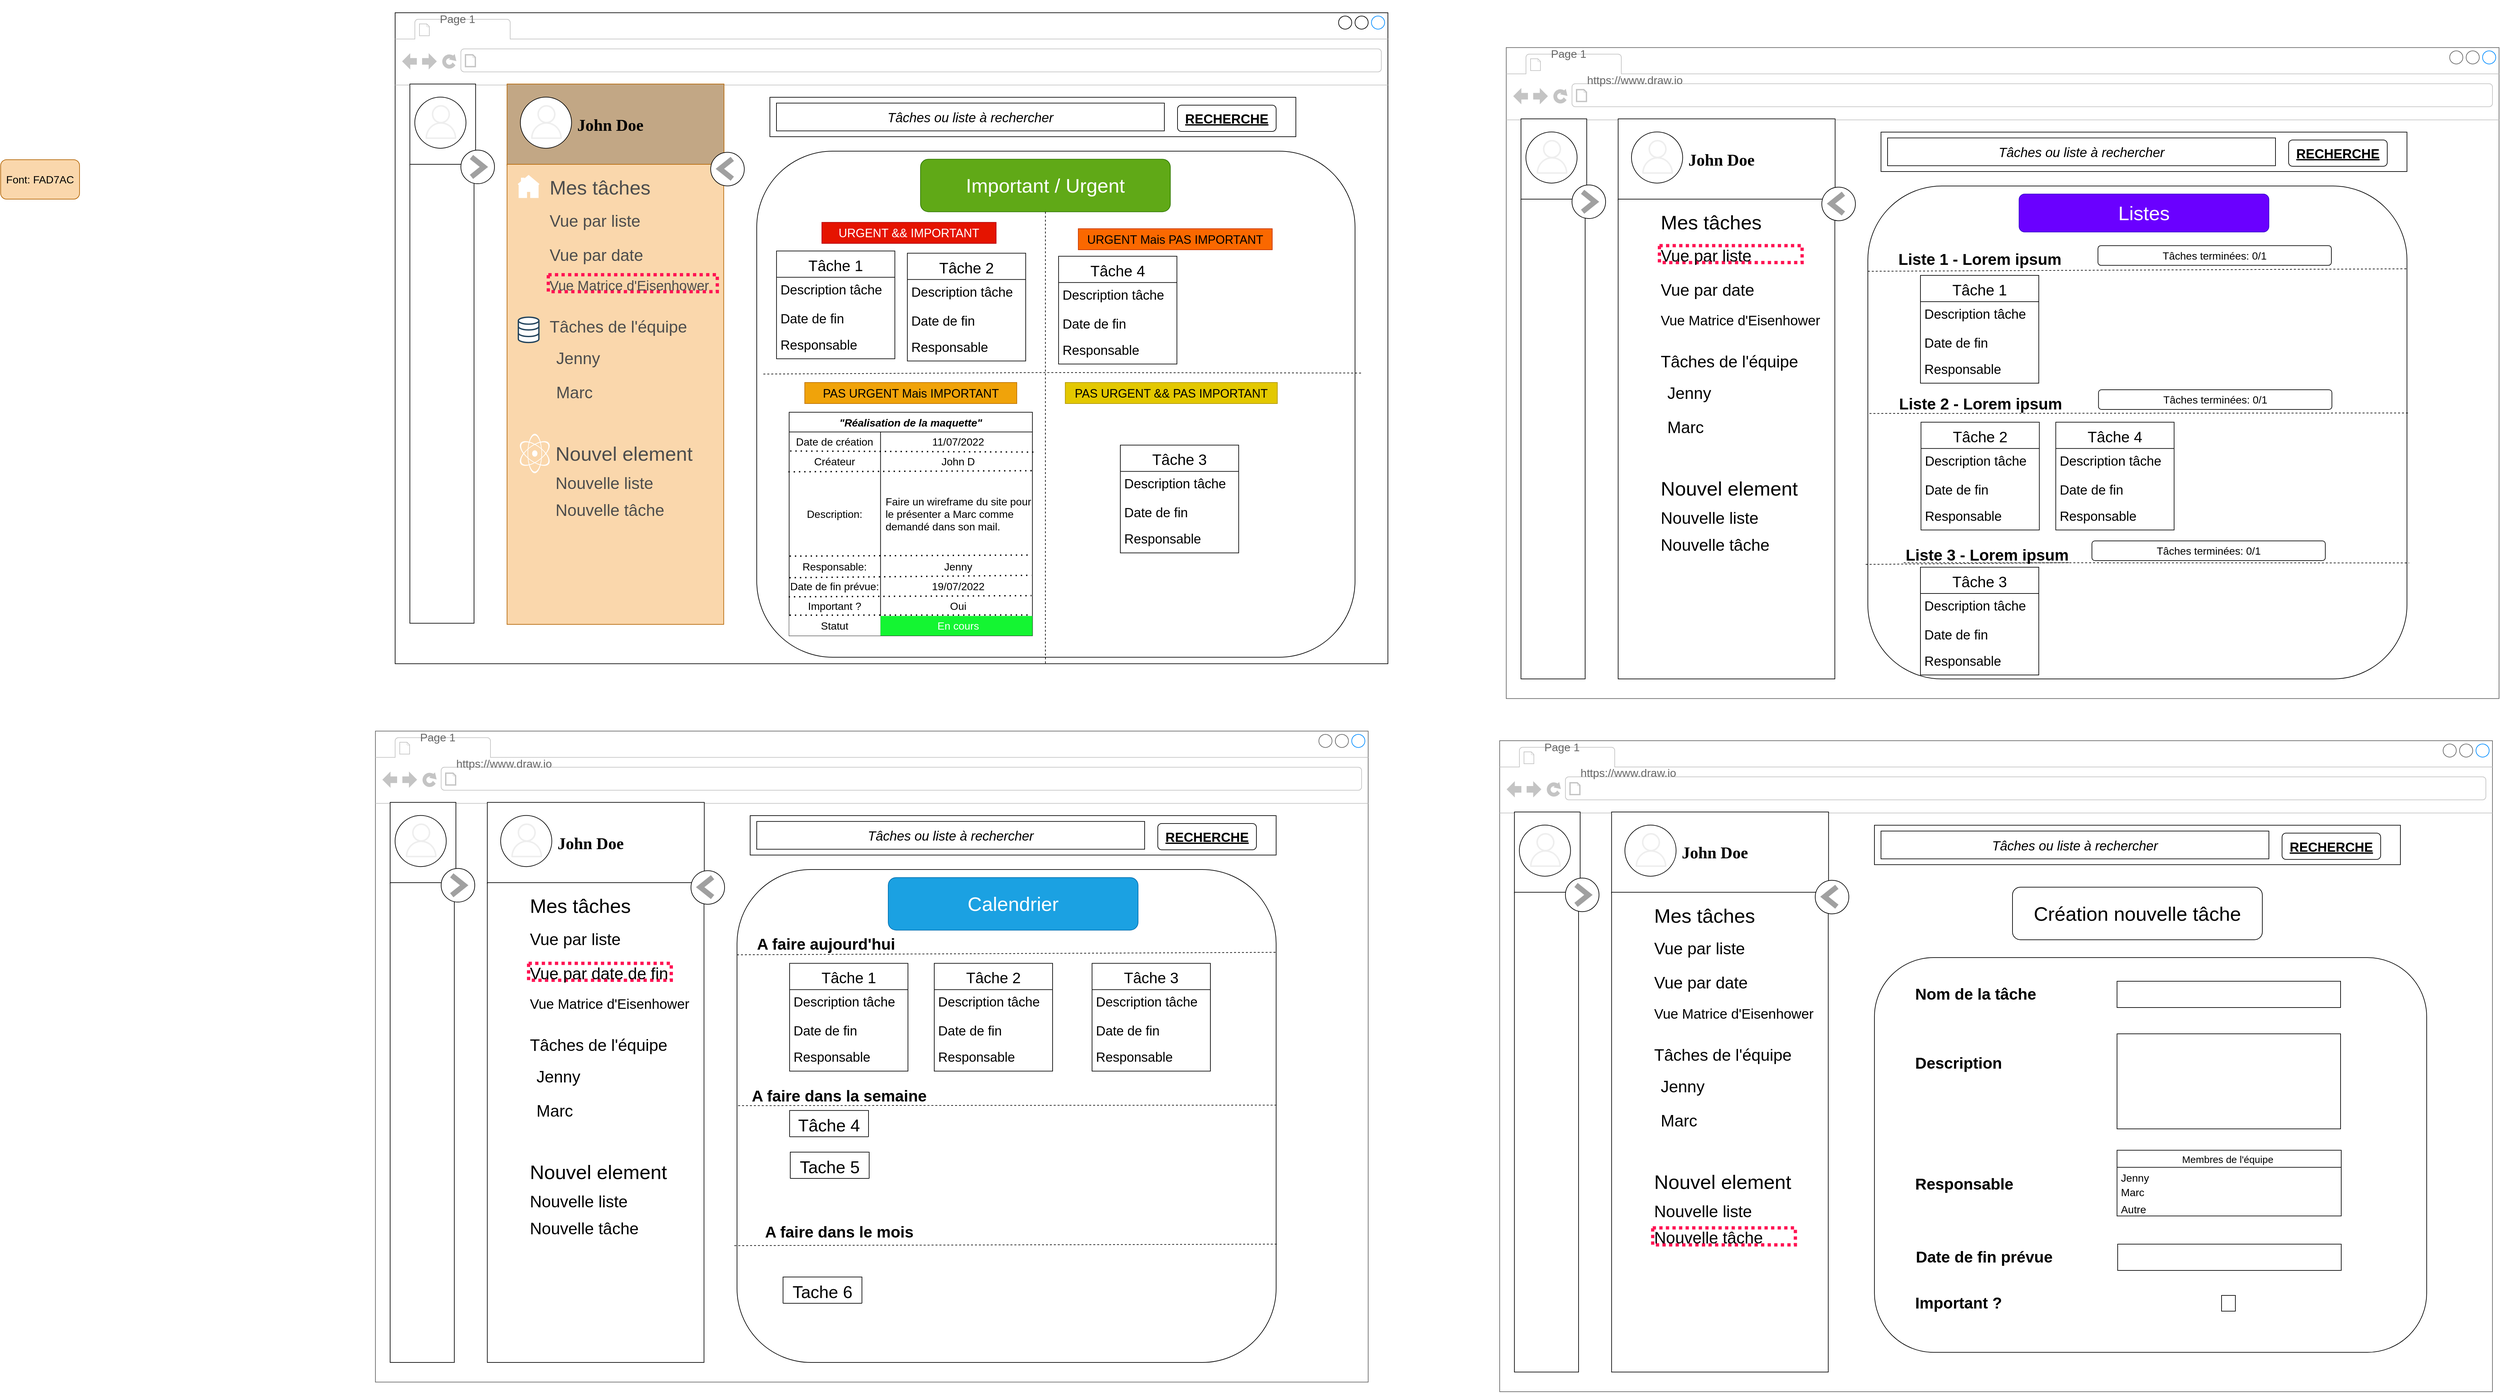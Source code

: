 <mxfile>
    <diagram id="-xXNjlUtJBWTm0HXHnhE" name="Page-1">
        <mxGraphModel dx="8424" dy="2902" grid="1" gridSize="10" guides="1" tooltips="1" connect="1" arrows="1" fold="1" page="1" pageScale="1" pageWidth="827" pageHeight="1169" math="0" shadow="0">
            <root>
                <mxCell id="0"/>
                <mxCell id="1" parent="0"/>
                <mxCell id="3" value="" style="group;" parent="1" vertex="1" connectable="0">
                    <mxGeometry x="-6520" y="-2253" width="1510" height="1003.0" as="geometry"/>
                </mxCell>
                <mxCell id="4" value="" style="strokeWidth=1;shadow=0;dashed=0;align=center;html=1;shape=mxgraph.mockup.containers.browserWindow;rSize=0;strokeColor2=#008cff;strokeColor3=#c4c4c4;mainText=,;recursiveResize=0;container=0;" parent="3" vertex="1">
                    <mxGeometry x="10" y="19.34" width="1510" height="990.566" as="geometry"/>
                </mxCell>
                <mxCell id="61" value="" style="rounded=0;whiteSpace=wrap;html=1;fontFamily=Verdana;fontSize=30;container=0;" parent="3" vertex="1">
                    <mxGeometry x="32.41" y="127.84" width="100" height="123.75" as="geometry"/>
                </mxCell>
                <mxCell id="5" value="Page 1" style="strokeWidth=1;shadow=0;dashed=0;align=center;html=1;shape=mxgraph.mockup.containers.anchor;fontSize=17;fontColor=#666666;align=left;container=0;" parent="3" vertex="1">
                    <mxGeometry x="75.5" y="19.34" width="86.51" height="21.462" as="geometry"/>
                </mxCell>
                <mxCell id="26" value="" style="rounded=1;whiteSpace=wrap;html=1;" parent="3" vertex="1">
                    <mxGeometry x="560" y="230" width="910" height="770" as="geometry"/>
                </mxCell>
                <mxCell id="42" value="" style="rounded=0;whiteSpace=wrap;html=1;fontFamily=Verdana;fontSize=30;container=0;fillColor=#C2A785;strokeColor=#b46504;" parent="3" vertex="1">
                    <mxGeometry x="180.22" y="127.84" width="330" height="123.75" as="geometry"/>
                </mxCell>
                <mxCell id="43" value="John Doe" style="text;html=1;strokeColor=none;fillColor=none;align=left;verticalAlign=middle;whiteSpace=wrap;rounded=0;fontFamily=Verdana;fontSize=25;container=0;fontStyle=1" parent="3" vertex="1">
                    <mxGeometry x="285.47" y="157.21" width="204.5" height="65.01" as="geometry"/>
                </mxCell>
                <mxCell id="50" value="" style="group" parent="3" vertex="1" connectable="0">
                    <mxGeometry x="200.47" y="147.715" width="85" height="84" as="geometry"/>
                </mxCell>
                <mxCell id="51" value="" style="ellipse;whiteSpace=wrap;html=1;aspect=fixed;fontFamily=Verdana;fontSize=30;container=0;" parent="50" vertex="1">
                    <mxGeometry width="77.864" height="77.864" as="geometry"/>
                </mxCell>
                <mxCell id="52" value="" style="sketch=0;outlineConnect=0;fillColor=#eeeeee;strokeColor=#36393d;dashed=0;verticalLabelPosition=bottom;verticalAlign=top;align=center;html=1;fontSize=12;fontStyle=0;aspect=fixed;pointerEvents=1;shape=mxgraph.aws4.user;" parent="50" vertex="1">
                    <mxGeometry x="13.981" y="12.204" width="51.494" height="51.494" as="geometry"/>
                </mxCell>
                <mxCell id="60" value="" style="group;rotation=-180;" parent="3" vertex="1" connectable="0">
                    <mxGeometry x="469.759" y="211.678" width="50.241" height="30.52" as="geometry"/>
                </mxCell>
                <mxCell id="45" value="" style="rounded=0;whiteSpace=wrap;html=1;fontFamily=Verdana;fontSize=36;container=0;fillColor=#fad7ac;strokeColor=#b46504;fontColor=#4D4D4D;" parent="3" vertex="1">
                    <mxGeometry x="180.22" y="250" width="329.56" height="700" as="geometry"/>
                </mxCell>
                <mxCell id="48" value="&lt;font style=&quot;font-size: 25px&quot;&gt;Tâches de l'équipe&lt;/font&gt;" style="text;html=1;strokeColor=none;fillColor=none;align=left;verticalAlign=middle;whiteSpace=wrap;rounded=0;fontSize=30;container=0;fontColor=#4D4D4D;" parent="3" vertex="1">
                    <mxGeometry x="243" y="482.57" width="217" height="25.79" as="geometry"/>
                </mxCell>
                <mxCell id="49" value="Mes tâches" style="text;html=1;strokeColor=none;fillColor=none;align=left;verticalAlign=middle;whiteSpace=wrap;rounded=0;fontSize=30;container=0;fontColor=#4D4D4D;" parent="3" vertex="1">
                    <mxGeometry x="243" y="270.01" width="170" height="29.76" as="geometry"/>
                </mxCell>
                <mxCell id="62" value="" style="group" parent="3" vertex="1" connectable="0">
                    <mxGeometry x="39.91" y="147.715" width="85" height="84" as="geometry"/>
                </mxCell>
                <mxCell id="63" value="" style="ellipse;whiteSpace=wrap;html=1;aspect=fixed;fontFamily=Verdana;fontSize=30;container=0;" parent="62" vertex="1">
                    <mxGeometry width="77.864" height="77.864" as="geometry"/>
                </mxCell>
                <mxCell id="64" value="" style="sketch=0;outlineConnect=0;fillColor=#eeeeee;strokeColor=#36393d;dashed=0;verticalLabelPosition=bottom;verticalAlign=top;align=center;html=1;fontSize=12;fontStyle=0;aspect=fixed;pointerEvents=1;shape=mxgraph.aws4.user;" parent="62" vertex="1">
                    <mxGeometry x="13.981" y="12.204" width="51.494" height="51.494" as="geometry"/>
                </mxCell>
                <mxCell id="68" value="" style="group;rotation=-180;" parent="3" vertex="1" connectable="0">
                    <mxGeometry x="489.97" y="231.72" width="51.12" height="51.12" as="geometry"/>
                </mxCell>
                <mxCell id="69" value="" style="ellipse;whiteSpace=wrap;html=1;aspect=fixed;fontSize=30;rotation=-180;" parent="68" vertex="1">
                    <mxGeometry width="51.12" height="51.12" as="geometry"/>
                </mxCell>
                <mxCell id="70" value="" style="html=1;verticalLabelPosition=bottom;labelBackgroundColor=#ffffff;verticalAlign=top;shadow=0;dashed=0;strokeWidth=8;shape=mxgraph.ios7.misc.more;strokeColor=#a0a0a0;fontFamily=Saniretro;fontSize=46;container=0;rotation=-180;fontColor=#4D4D4D;" parent="68" vertex="1">
                    <mxGeometry x="14" y="10" width="18.87" height="30.19" as="geometry"/>
                </mxCell>
                <mxCell id="54" value="" style="group" parent="3" vertex="1" connectable="0">
                    <mxGeometry x="32.41" y="250" width="138.71" height="702.09" as="geometry"/>
                </mxCell>
                <mxCell id="55" value="" style="rounded=0;whiteSpace=wrap;html=1;fontFamily=Verdana;fontSize=36;container=0;" parent="54" vertex="1">
                    <mxGeometry width="97.59" height="698.293" as="geometry"/>
                </mxCell>
                <mxCell id="56" value="" style="html=1;verticalLabelPosition=bottom;align=center;labelBackgroundColor=#ffffff;verticalAlign=top;strokeWidth=2;strokeColor=#FFFFFF;shadow=0;dashed=0;shape=mxgraph.ios7.icons.data;fontFamily=Saniretro;fontSize=46;" parent="54" vertex="1">
                    <mxGeometry x="33.181" y="93.942" width="31.229" height="38.566" as="geometry"/>
                </mxCell>
                <mxCell id="57" value="" style="html=1;verticalLabelPosition=bottom;align=center;labelBackgroundColor=#ffffff;verticalAlign=top;strokeWidth=3;strokeColor=#FFFFFF;shadow=0;dashed=0;shape=mxgraph.ios7.icons.home;fontFamily=Saniretro;fontSize=46;" parent="54" vertex="1">
                    <mxGeometry x="33.181" y="9.866" width="31.229" height="31.643" as="geometry"/>
                </mxCell>
                <mxCell id="65" value="" style="group" parent="54" vertex="1" connectable="0">
                    <mxGeometry x="77.59" y="-21.59" width="51.12" height="51.12" as="geometry"/>
                </mxCell>
                <mxCell id="66" value="" style="ellipse;whiteSpace=wrap;html=1;aspect=fixed;fontSize=30;rotation=-180;" parent="65" vertex="1">
                    <mxGeometry x="3.553e-15" y="3.553e-15" width="51.12" height="51.12" as="geometry"/>
                </mxCell>
                <mxCell id="67" value="" style="html=1;verticalLabelPosition=bottom;labelBackgroundColor=#ffffff;verticalAlign=top;shadow=0;dashed=0;strokeWidth=8;shape=mxgraph.ios7.misc.more;strokeColor=#a0a0a0;fontFamily=Saniretro;fontSize=46;rotation=0;" parent="65" vertex="1">
                    <mxGeometry x="16.13" y="10.47" width="18.87" height="30.19" as="geometry"/>
                </mxCell>
                <mxCell id="108" value="" style="html=1;verticalLabelPosition=bottom;align=center;labelBackgroundColor=#ffffff;verticalAlign=top;strokeWidth=3;strokeColor=#FFFFFF;shadow=0;dashed=0;shape=mxgraph.ios7.icons.home;fontFamily=Saniretro;fontSize=46;fontColor=#4D4D4D;fillColor=#FFFFFF;" parent="3" vertex="1">
                    <mxGeometry x="197.411" y="268.126" width="31.229" height="31.643" as="geometry"/>
                </mxCell>
                <mxCell id="109" value="" style="html=1;verticalLabelPosition=bottom;align=center;labelBackgroundColor=#ffffff;verticalAlign=top;strokeWidth=2;strokeColor=#23445d;shadow=0;dashed=0;shape=mxgraph.ios7.icons.data;fontFamily=Saniretro;fontSize=46;fillColor=#FFFFFF;" parent="3" vertex="1">
                    <mxGeometry x="197.411" y="482.572" width="31.229" height="38.566" as="geometry"/>
                </mxCell>
                <mxCell id="2" value="&lt;font style=&quot;font-size: 30px&quot;&gt;Important / Urgent&lt;/font&gt;" style="rounded=1;whiteSpace=wrap;html=1;fillColor=#60a917;fontColor=#ffffff;strokeColor=#2D7600;" parent="3" vertex="1">
                    <mxGeometry x="809.09" y="242.2" width="380" height="80" as="geometry"/>
                </mxCell>
                <mxCell id="171" value="" style="rounded=0;whiteSpace=wrap;html=1;fontSize=20;" parent="3" vertex="1">
                    <mxGeometry x="580" y="148" width="800" height="60" as="geometry"/>
                </mxCell>
                <mxCell id="170" value="&lt;i&gt;Tâches ou liste à rechercher&lt;/i&gt;" style="rounded=0;whiteSpace=wrap;html=1;fontSize=20;" parent="3" vertex="1">
                    <mxGeometry x="590" y="156.86" width="590" height="42.29" as="geometry"/>
                </mxCell>
                <mxCell id="172" value="&lt;b&gt;&lt;u&gt;RECHERCHE&lt;/u&gt;&lt;/b&gt;" style="rounded=1;whiteSpace=wrap;html=1;fontSize=20;" parent="3" vertex="1">
                    <mxGeometry x="1200" y="160" width="150" height="40" as="geometry"/>
                </mxCell>
                <mxCell id="173" value="" style="endArrow=none;dashed=1;html=1;fontSize=20;entryX=0.001;entryY=0.477;entryDx=0;entryDy=0;exitX=1;exitY=0.475;exitDx=0;exitDy=0;entryPerimeter=0;exitPerimeter=0;" parent="3" edge="1">
                    <mxGeometry width="50" height="50" relative="1" as="geometry">
                        <mxPoint x="1479.09" y="567.59" as="sourcePoint"/>
                        <mxPoint x="570.0" y="569.13" as="targetPoint"/>
                        <Array as="points">
                            <mxPoint x="999.09" y="566.84"/>
                        </Array>
                    </mxGeometry>
                </mxCell>
                <mxCell id="179" value="" style="endArrow=none;dashed=1;html=1;fontSize=20;entryX=0.655;entryY=1;entryDx=0;entryDy=0;entryPerimeter=0;" parent="3" source="2" target="4" edge="1">
                    <mxGeometry width="50" height="50" relative="1" as="geometry">
                        <mxPoint x="680" y="690" as="sourcePoint"/>
                        <mxPoint x="730" y="640" as="targetPoint"/>
                    </mxGeometry>
                </mxCell>
                <mxCell id="180" value="&lt;font style=&quot;font-size: 18px&quot;&gt;URGENT &amp;amp;&amp;amp; IMPORTANT&lt;/font&gt;" style="rounded=0;whiteSpace=wrap;html=1;fontSize=20;fillColor=#e51400;fontColor=#ffffff;strokeColor=#B20000;" parent="3" vertex="1">
                    <mxGeometry x="659.09" y="338.34" width="265" height="32" as="geometry"/>
                </mxCell>
                <mxCell id="181" value="&lt;font style=&quot;font-size: 18px&quot;&gt;URGENT Mais PAS IMPORTANT&lt;/font&gt;" style="rounded=0;whiteSpace=wrap;html=1;fontSize=20;fillColor=#fa6800;fontColor=#000000;strokeColor=#C73500;" parent="3" vertex="1">
                    <mxGeometry x="1049.09" y="347.99" width="295" height="32" as="geometry"/>
                </mxCell>
                <mxCell id="182" value="&lt;font style=&quot;font-size: 18px&quot;&gt;PAS URGENT Mais IMPORTANT&lt;/font&gt;" style="rounded=0;whiteSpace=wrap;html=1;fontSize=20;fillColor=#f0a30a;fontColor=#000000;strokeColor=#BD7000;" parent="3" vertex="1">
                    <mxGeometry x="633.05" y="582" width="322.5" height="32" as="geometry"/>
                </mxCell>
                <mxCell id="183" value="&lt;font style=&quot;font-size: 18px&quot;&gt;PAS URGENT &amp;amp;&amp;amp; PAS IMPORTANT&lt;/font&gt;" style="rounded=0;whiteSpace=wrap;html=1;fontSize=20;fillColor=#e3c800;fontColor=#000000;strokeColor=#B09500;" parent="3" vertex="1">
                    <mxGeometry x="1029.3" y="582" width="322.5" height="32" as="geometry"/>
                </mxCell>
                <mxCell id="307" value="&lt;font style=&quot;font-size: 25px&quot;&gt;Jenny&lt;/font&gt;" style="text;html=1;strokeColor=none;fillColor=none;align=left;verticalAlign=middle;whiteSpace=wrap;rounded=0;fontSize=30;container=0;fontColor=#4D4D4D;" parent="3" vertex="1">
                    <mxGeometry x="252.76" y="530.0" width="217" height="25.79" as="geometry"/>
                </mxCell>
                <mxCell id="308" value="&lt;font style=&quot;font-size: 25px&quot;&gt;Marc&lt;/font&gt;" style="text;html=1;strokeColor=none;fillColor=none;align=left;verticalAlign=middle;whiteSpace=wrap;rounded=0;fontSize=30;container=0;fontColor=#4D4D4D;" parent="3" vertex="1">
                    <mxGeometry x="252.76" y="582.0" width="217" height="25.79" as="geometry"/>
                </mxCell>
                <mxCell id="495" value="&lt;span style=&quot;font-size: 25px&quot;&gt;Vue par liste&lt;/span&gt;" style="text;html=1;strokeColor=none;fillColor=none;align=left;verticalAlign=middle;whiteSpace=wrap;rounded=0;fontSize=30;container=0;fontColor=#4D4D4D;" parent="3" vertex="1">
                    <mxGeometry x="243" y="320.71" width="217" height="25.79" as="geometry"/>
                </mxCell>
                <mxCell id="496" value="&lt;font style=&quot;font-size: 25px&quot;&gt;Vue par date&lt;/font&gt;" style="text;html=1;strokeColor=none;fillColor=none;align=left;verticalAlign=middle;whiteSpace=wrap;rounded=0;fontSize=30;container=0;fontColor=#4D4D4D;" parent="3" vertex="1">
                    <mxGeometry x="243" y="372.71" width="217" height="25.79" as="geometry"/>
                </mxCell>
                <mxCell id="497" value="&lt;font style=&quot;font-size: 21px&quot;&gt;Vue Matrice d'Eisenhower&lt;/font&gt;" style="text;html=1;strokeColor=#FF1453;fillColor=none;align=left;verticalAlign=middle;whiteSpace=wrap;rounded=0;fontSize=30;container=0;dashed=1;perimeterSpacing=3;strokeWidth=5;dashPattern=1 1;fontColor=#4D4D4D;" parent="3" vertex="1">
                    <mxGeometry x="243" y="418" width="257" height="25.79" as="geometry"/>
                </mxCell>
                <mxCell id="668" value="" style="group;fontColor=#4D4D4D;" parent="3" vertex="1" connectable="0">
                    <mxGeometry x="197.41" y="660" width="281.98" height="126.46" as="geometry"/>
                </mxCell>
                <mxCell id="669" value="" style="shape=mxgraph.signs.science.nuclear_2;html=1;pointerEvents=1;fillColor=#FFFFFF;strokeColor=none;verticalLabelPosition=bottom;verticalAlign=top;align=center;sketch=0;dashed=1;dashPattern=1 1;fontSize=23;fontColor=#4D4D4D;" parent="668" vertex="1">
                    <mxGeometry width="50" height="60" as="geometry"/>
                </mxCell>
                <mxCell id="670" value="Nouvel element" style="text;html=1;strokeColor=none;fillColor=none;align=left;verticalAlign=middle;whiteSpace=wrap;rounded=0;fontSize=30;container=0;fontColor=#4D4D4D;" parent="668" vertex="1">
                    <mxGeometry x="54.98" y="15.12" width="227" height="29.76" as="geometry"/>
                </mxCell>
                <mxCell id="671" value="&lt;font style=&quot;font-size: 25px&quot;&gt;Nouvelle liste&lt;/font&gt;" style="text;html=1;strokeColor=none;fillColor=none;align=left;verticalAlign=middle;whiteSpace=wrap;rounded=0;fontSize=30;container=0;dashed=1;dashPattern=1 1;strokeWidth=5;perimeterSpacing=3;fontColor=#4D4D4D;" parent="668" vertex="1">
                    <mxGeometry x="54.98" y="60.0" width="217" height="25.79" as="geometry"/>
                </mxCell>
                <mxCell id="672" value="&lt;font style=&quot;font-size: 25px&quot;&gt;Nouvelle tâche&lt;/font&gt;" style="text;html=1;strokeColor=none;fillColor=none;align=left;verticalAlign=middle;whiteSpace=wrap;rounded=0;fontSize=30;container=0;dashed=1;dashPattern=1 1;strokeWidth=5;perimeterSpacing=3;fontColor=#4D4D4D;" parent="668" vertex="1">
                    <mxGeometry x="54.98" y="100.67" width="217" height="25.79" as="geometry"/>
                </mxCell>
                <mxCell id="1052" value="Tâche 1" style="swimlane;fontStyle=0;childLayout=stackLayout;horizontal=1;startSize=40;fillColor=none;horizontalStack=0;resizeParent=1;resizeParentMax=0;resizeLast=0;collapsible=1;marginBottom=0;fontSize=23;strokeColor=default;" parent="3" vertex="1">
                    <mxGeometry x="590.09" y="381.84" width="180" height="164" as="geometry"/>
                </mxCell>
                <mxCell id="1053" value="Description tâche" style="text;strokeColor=none;fillColor=none;align=left;verticalAlign=top;spacingLeft=4;spacingRight=4;overflow=hidden;rotatable=0;points=[[0,0.5],[1,0.5]];portConstraint=eastwest;fontSize=20;" parent="1052" vertex="1">
                    <mxGeometry y="40" width="180" height="44" as="geometry"/>
                </mxCell>
                <mxCell id="1054" value="Date de fin" style="text;strokeColor=none;fillColor=none;align=left;verticalAlign=top;spacingLeft=4;spacingRight=4;overflow=hidden;rotatable=0;points=[[0,0.5],[1,0.5]];portConstraint=eastwest;fontSize=20;" parent="1052" vertex="1">
                    <mxGeometry y="84" width="180" height="40" as="geometry"/>
                </mxCell>
                <mxCell id="1055" value="Responsable" style="text;strokeColor=none;fillColor=none;align=left;verticalAlign=top;spacingLeft=4;spacingRight=4;overflow=hidden;rotatable=0;points=[[0,0.5],[1,0.5]];portConstraint=eastwest;fontSize=20;" parent="1052" vertex="1">
                    <mxGeometry y="124" width="180" height="40" as="geometry"/>
                </mxCell>
                <mxCell id="1056" value="Tâche 2" style="swimlane;fontStyle=0;childLayout=stackLayout;horizontal=1;startSize=40;fillColor=none;horizontalStack=0;resizeParent=1;resizeParentMax=0;resizeLast=0;collapsible=1;marginBottom=0;fontSize=23;strokeColor=default;" parent="3" vertex="1">
                    <mxGeometry x="789.09" y="385.31" width="180" height="164" as="geometry"/>
                </mxCell>
                <mxCell id="1057" value="Description tâche" style="text;strokeColor=none;fillColor=none;align=left;verticalAlign=top;spacingLeft=4;spacingRight=4;overflow=hidden;rotatable=0;points=[[0,0.5],[1,0.5]];portConstraint=eastwest;fontSize=20;" parent="1056" vertex="1">
                    <mxGeometry y="40" width="180" height="44" as="geometry"/>
                </mxCell>
                <mxCell id="1058" value="Date de fin" style="text;strokeColor=none;fillColor=none;align=left;verticalAlign=top;spacingLeft=4;spacingRight=4;overflow=hidden;rotatable=0;points=[[0,0.5],[1,0.5]];portConstraint=eastwest;fontSize=20;" parent="1056" vertex="1">
                    <mxGeometry y="84" width="180" height="40" as="geometry"/>
                </mxCell>
                <mxCell id="1059" value="Responsable" style="text;strokeColor=none;fillColor=none;align=left;verticalAlign=top;spacingLeft=4;spacingRight=4;overflow=hidden;rotatable=0;points=[[0,0.5],[1,0.5]];portConstraint=eastwest;fontSize=20;" parent="1056" vertex="1">
                    <mxGeometry y="124" width="180" height="40" as="geometry"/>
                </mxCell>
                <mxCell id="1060" value="Tâche 3" style="swimlane;fontStyle=0;childLayout=stackLayout;horizontal=1;startSize=40;fillColor=none;horizontalStack=0;resizeParent=1;resizeParentMax=0;resizeLast=0;collapsible=1;marginBottom=0;fontSize=23;strokeColor=default;" parent="3" vertex="1">
                    <mxGeometry x="1113.05" y="677.21" width="180" height="164" as="geometry"/>
                </mxCell>
                <mxCell id="1061" value="Description tâche" style="text;strokeColor=none;fillColor=none;align=left;verticalAlign=top;spacingLeft=4;spacingRight=4;overflow=hidden;rotatable=0;points=[[0,0.5],[1,0.5]];portConstraint=eastwest;fontSize=20;" parent="1060" vertex="1">
                    <mxGeometry y="40" width="180" height="44" as="geometry"/>
                </mxCell>
                <mxCell id="1062" value="Date de fin" style="text;strokeColor=none;fillColor=none;align=left;verticalAlign=top;spacingLeft=4;spacingRight=4;overflow=hidden;rotatable=0;points=[[0,0.5],[1,0.5]];portConstraint=eastwest;fontSize=20;" parent="1060" vertex="1">
                    <mxGeometry y="84" width="180" height="40" as="geometry"/>
                </mxCell>
                <mxCell id="1063" value="Responsable" style="text;strokeColor=none;fillColor=none;align=left;verticalAlign=top;spacingLeft=4;spacingRight=4;overflow=hidden;rotatable=0;points=[[0,0.5],[1,0.5]];portConstraint=eastwest;fontSize=20;" parent="1060" vertex="1">
                    <mxGeometry y="124" width="180" height="40" as="geometry"/>
                </mxCell>
                <mxCell id="1064" value="Tâche 4" style="swimlane;fontStyle=0;childLayout=stackLayout;horizontal=1;startSize=40;fillColor=none;horizontalStack=0;resizeParent=1;resizeParentMax=0;resizeLast=0;collapsible=1;marginBottom=0;fontSize=23;strokeColor=default;" parent="3" vertex="1">
                    <mxGeometry x="1019.09" y="389.84" width="180" height="164" as="geometry"/>
                </mxCell>
                <mxCell id="1065" value="Description tâche" style="text;strokeColor=none;fillColor=none;align=left;verticalAlign=top;spacingLeft=4;spacingRight=4;overflow=hidden;rotatable=0;points=[[0,0.5],[1,0.5]];portConstraint=eastwest;fontSize=20;" parent="1064" vertex="1">
                    <mxGeometry y="40" width="180" height="44" as="geometry"/>
                </mxCell>
                <mxCell id="1066" value="Date de fin" style="text;strokeColor=none;fillColor=none;align=left;verticalAlign=top;spacingLeft=4;spacingRight=4;overflow=hidden;rotatable=0;points=[[0,0.5],[1,0.5]];portConstraint=eastwest;fontSize=20;" parent="1064" vertex="1">
                    <mxGeometry y="84" width="180" height="40" as="geometry"/>
                </mxCell>
                <mxCell id="1067" value="Responsable" style="text;strokeColor=none;fillColor=none;align=left;verticalAlign=top;spacingLeft=4;spacingRight=4;overflow=hidden;rotatable=0;points=[[0,0.5],[1,0.5]];portConstraint=eastwest;fontSize=20;" parent="1064" vertex="1">
                    <mxGeometry y="124" width="180" height="40" as="geometry"/>
                </mxCell>
                <mxCell id="907" value="&quot;Réalisation de la maquette&quot;" style="shape=table;startSize=30;container=1;collapsible=0;childLayout=tableLayout;fixedRows=1;rowLines=0;fontStyle=3;align=center;pointerEvents=1;fontSize=16;" parent="3" vertex="1">
                    <mxGeometry x="609.3" y="627.21" width="370" height="340" as="geometry"/>
                </mxCell>
                <mxCell id="908" value="" style="shape=partialRectangle;html=1;whiteSpace=wrap;collapsible=0;dropTarget=0;pointerEvents=1;fillColor=none;top=0;left=0;bottom=1;right=0;points=[[0,0.5],[1,0.5]];portConstraint=eastwest;fontSize=16;strokeColor=none;" parent="907" vertex="1">
                    <mxGeometry y="30" width="370" height="30" as="geometry"/>
                </mxCell>
                <mxCell id="909" value="Date de création" style="shape=partialRectangle;html=1;whiteSpace=wrap;connectable=0;fillColor=none;top=0;left=0;bottom=0;right=0;overflow=hidden;pointerEvents=1;fontSize=16;strokeColor=default;" parent="908" vertex="1">
                    <mxGeometry width="139" height="30" as="geometry">
                        <mxRectangle width="139" height="30" as="alternateBounds"/>
                    </mxGeometry>
                </mxCell>
                <mxCell id="910" value="11/07/2022" style="shape=partialRectangle;html=1;whiteSpace=wrap;connectable=0;fillColor=none;top=0;left=0;bottom=0;right=0;align=center;spacingLeft=6;overflow=hidden;pointerEvents=1;fontSize=16;strokeColor=default;" parent="908" vertex="1">
                    <mxGeometry x="139" width="231" height="30" as="geometry">
                        <mxRectangle width="231" height="30" as="alternateBounds"/>
                    </mxGeometry>
                </mxCell>
                <mxCell id="911" value="" style="shape=partialRectangle;html=1;whiteSpace=wrap;collapsible=0;dropTarget=0;pointerEvents=1;fillColor=none;top=0;left=0;bottom=0;right=0;points=[[0,0.5],[1,0.5]];portConstraint=eastwest;fontSize=16;" parent="907" vertex="1">
                    <mxGeometry y="60" width="370" height="30" as="geometry"/>
                </mxCell>
                <mxCell id="912" value="Créateur" style="shape=partialRectangle;html=1;whiteSpace=wrap;connectable=0;fillColor=none;top=0;left=0;bottom=0;right=0;overflow=hidden;pointerEvents=1;fontSize=16;" parent="911" vertex="1">
                    <mxGeometry width="139" height="30" as="geometry">
                        <mxRectangle width="139" height="30" as="alternateBounds"/>
                    </mxGeometry>
                </mxCell>
                <mxCell id="913" value="John D" style="shape=partialRectangle;html=1;whiteSpace=wrap;connectable=0;fillColor=none;top=0;left=0;bottom=0;right=0;align=center;spacingLeft=6;overflow=hidden;pointerEvents=1;fontSize=16;" parent="911" vertex="1">
                    <mxGeometry x="139" width="231" height="30" as="geometry">
                        <mxRectangle width="231" height="30" as="alternateBounds"/>
                    </mxGeometry>
                </mxCell>
                <mxCell id="943" value="" style="endArrow=none;dashed=1;html=1;dashPattern=1 3;strokeWidth=2;fontSize=16;exitX=0.004;exitY=-0.033;exitDx=0;exitDy=0;exitPerimeter=0;entryX=1.004;entryY=0.022;entryDx=0;entryDy=0;entryPerimeter=0;" parent="907" source="911" target="911" edge="1">
                    <mxGeometry width="50" height="50" relative="1" as="geometry">
                        <mxPoint x="190" y="100" as="sourcePoint"/>
                        <mxPoint x="240" y="50" as="targetPoint"/>
                    </mxGeometry>
                </mxCell>
                <mxCell id="944" value="" style="endArrow=none;dashed=1;html=1;dashPattern=1 3;strokeWidth=2;fontSize=16;exitX=-0.003;exitY=0.005;exitDx=0;exitDy=0;exitPerimeter=0;entryX=1.004;entryY=-0.008;entryDx=0;entryDy=0;entryPerimeter=0;" parent="907" source="914" target="914" edge="1">
                    <mxGeometry width="50" height="50" relative="1" as="geometry">
                        <mxPoint x="190" y="100" as="sourcePoint"/>
                        <mxPoint x="240" y="50" as="targetPoint"/>
                    </mxGeometry>
                </mxCell>
                <mxCell id="945" value="" style="endArrow=none;dashed=1;html=1;dashPattern=1 3;strokeWidth=2;fontSize=16;exitX=0.002;exitY=0.992;exitDx=0;exitDy=0;exitPerimeter=0;entryX=0.991;entryY=-0.089;entryDx=0;entryDy=0;entryPerimeter=0;" parent="907" source="914" target="924" edge="1">
                    <mxGeometry width="50" height="50" relative="1" as="geometry">
                        <mxPoint x="190" y="100" as="sourcePoint"/>
                        <mxPoint x="240" y="50" as="targetPoint"/>
                    </mxGeometry>
                </mxCell>
                <mxCell id="946" value="" style="endArrow=none;dashed=1;html=1;dashPattern=1 3;strokeWidth=2;fontSize=16;entryX=0.992;entryY=-0.049;entryDx=0;entryDy=0;entryPerimeter=0;" parent="907" target="1085" edge="1">
                    <mxGeometry width="50" height="50" relative="1" as="geometry">
                        <mxPoint x="0.7" y="308.79" as="sourcePoint"/>
                        <mxPoint x="240" y="50" as="targetPoint"/>
                    </mxGeometry>
                </mxCell>
                <mxCell id="914" value="" style="shape=partialRectangle;html=1;whiteSpace=wrap;collapsible=0;dropTarget=0;pointerEvents=1;fillColor=none;top=0;left=0;bottom=0;right=0;points=[[0,0.5],[1,0.5]];portConstraint=eastwest;fontSize=16;" parent="907" vertex="1">
                    <mxGeometry y="90" width="370" height="130" as="geometry"/>
                </mxCell>
                <mxCell id="915" value="Description:" style="shape=partialRectangle;html=1;whiteSpace=wrap;connectable=0;fillColor=none;top=0;left=0;bottom=0;right=0;overflow=hidden;pointerEvents=1;fontSize=16;" parent="914" vertex="1">
                    <mxGeometry width="139" height="130" as="geometry">
                        <mxRectangle width="139" height="130" as="alternateBounds"/>
                    </mxGeometry>
                </mxCell>
                <mxCell id="916" value="Faire un wireframe du site pour le présenter a Marc comme demandé dans son mail." style="shape=partialRectangle;html=1;whiteSpace=wrap;connectable=0;fillColor=none;top=0;left=0;bottom=0;right=0;align=left;spacingLeft=6;overflow=hidden;pointerEvents=1;fontSize=16;" parent="914" vertex="1">
                    <mxGeometry x="139" width="231" height="130" as="geometry">
                        <mxRectangle width="231" height="130" as="alternateBounds"/>
                    </mxGeometry>
                </mxCell>
                <mxCell id="924" value="" style="shape=partialRectangle;html=1;whiteSpace=wrap;collapsible=0;dropTarget=0;pointerEvents=1;fillColor=none;top=0;left=0;bottom=0;right=0;points=[[0,0.5],[1,0.5]];portConstraint=eastwest;fontSize=16;" parent="907" vertex="1">
                    <mxGeometry y="220" width="370" height="30" as="geometry"/>
                </mxCell>
                <mxCell id="925" value="Responsable:" style="shape=partialRectangle;html=1;whiteSpace=wrap;connectable=0;fillColor=none;top=0;left=0;bottom=0;right=0;overflow=hidden;pointerEvents=1;fontSize=16;" parent="924" vertex="1">
                    <mxGeometry width="139" height="30" as="geometry">
                        <mxRectangle width="139" height="30" as="alternateBounds"/>
                    </mxGeometry>
                </mxCell>
                <mxCell id="926" value="Jenny" style="shape=partialRectangle;html=1;whiteSpace=wrap;connectable=0;fillColor=none;top=0;left=0;bottom=0;right=0;align=center;spacingLeft=6;overflow=hidden;pointerEvents=1;fontSize=16;" parent="924" vertex="1">
                    <mxGeometry x="139" width="231" height="30" as="geometry">
                        <mxRectangle width="231" height="30" as="alternateBounds"/>
                    </mxGeometry>
                </mxCell>
                <mxCell id="962" value="" style="shape=partialRectangle;html=1;whiteSpace=wrap;collapsible=0;dropTarget=0;pointerEvents=1;fillColor=none;top=0;left=0;bottom=0;right=0;points=[[0,0.5],[1,0.5]];portConstraint=eastwest;fontSize=16;" parent="907" vertex="1">
                    <mxGeometry y="250" width="370" height="30" as="geometry"/>
                </mxCell>
                <mxCell id="963" value="Date de fin prévue:" style="shape=partialRectangle;html=1;whiteSpace=wrap;connectable=0;fillColor=none;top=0;left=0;bottom=0;right=0;overflow=hidden;pointerEvents=1;fontSize=16;" parent="962" vertex="1">
                    <mxGeometry width="139" height="30" as="geometry">
                        <mxRectangle width="139" height="30" as="alternateBounds"/>
                    </mxGeometry>
                </mxCell>
                <mxCell id="964" value="19/07/2022" style="shape=partialRectangle;html=1;whiteSpace=wrap;connectable=0;fillColor=none;top=0;left=0;bottom=0;right=0;align=center;spacingLeft=6;overflow=hidden;pointerEvents=1;fontSize=16;" parent="962" vertex="1">
                    <mxGeometry x="139" width="231" height="30" as="geometry">
                        <mxRectangle width="231" height="30" as="alternateBounds"/>
                    </mxGeometry>
                </mxCell>
                <mxCell id="965" value="" style="shape=partialRectangle;html=1;whiteSpace=wrap;collapsible=0;dropTarget=0;pointerEvents=1;fillColor=none;top=0;left=0;bottom=0;right=0;points=[[0,0.5],[1,0.5]];portConstraint=eastwest;fontSize=16;" parent="907" vertex="1">
                    <mxGeometry y="280" width="370" height="30" as="geometry"/>
                </mxCell>
                <mxCell id="966" value="Important ?" style="shape=partialRectangle;html=1;whiteSpace=wrap;connectable=0;fillColor=none;top=0;left=0;bottom=0;right=0;overflow=hidden;pointerEvents=1;fontSize=16;" parent="965" vertex="1">
                    <mxGeometry width="139" height="30" as="geometry">
                        <mxRectangle width="139" height="30" as="alternateBounds"/>
                    </mxGeometry>
                </mxCell>
                <mxCell id="967" value="Oui" style="shape=partialRectangle;html=1;whiteSpace=wrap;connectable=0;fillColor=none;top=0;left=0;bottom=0;right=0;align=center;spacingLeft=6;overflow=hidden;pointerEvents=1;fontSize=16;" parent="965" vertex="1">
                    <mxGeometry x="139" width="231" height="30" as="geometry">
                        <mxRectangle width="231" height="30" as="alternateBounds"/>
                    </mxGeometry>
                </mxCell>
                <mxCell id="1085" style="shape=partialRectangle;html=1;whiteSpace=wrap;collapsible=0;dropTarget=0;pointerEvents=1;fillColor=none;top=0;left=0;bottom=0;right=0;points=[[0,0.5],[1,0.5]];portConstraint=eastwest;fontSize=16;" parent="907" vertex="1">
                    <mxGeometry y="310" width="370" height="30" as="geometry"/>
                </mxCell>
                <mxCell id="1086" value="Statut" style="shape=partialRectangle;html=1;whiteSpace=wrap;connectable=0;top=0;left=0;bottom=0;right=0;overflow=hidden;pointerEvents=1;fontSize=16;" parent="1085" vertex="1">
                    <mxGeometry width="139" height="30" as="geometry">
                        <mxRectangle width="139" height="30" as="alternateBounds"/>
                    </mxGeometry>
                </mxCell>
                <mxCell id="1087" value="En cours" style="shape=partialRectangle;html=1;whiteSpace=wrap;connectable=0;fillColor=#14F532;top=0;left=0;bottom=0;right=0;align=center;spacingLeft=6;overflow=hidden;pointerEvents=1;fontSize=16;fontColor=#ffffff;strokeColor=#2D7600;" parent="1085" vertex="1">
                    <mxGeometry x="139" width="231" height="30" as="geometry">
                        <mxRectangle width="231" height="30" as="alternateBounds"/>
                    </mxGeometry>
                </mxCell>
                <mxCell id="968" value="" style="endArrow=none;dashed=1;html=1;dashPattern=1 3;strokeWidth=2;fontSize=16;exitX=0.001;exitY=0.06;exitDx=0;exitDy=0;exitPerimeter=0;entryX=0.996;entryY=-0.062;entryDx=0;entryDy=0;entryPerimeter=0;" parent="907" source="962" target="962" edge="1">
                    <mxGeometry width="50" height="50" relative="1" as="geometry">
                        <mxPoint x="140" y="300" as="sourcePoint"/>
                        <mxPoint x="190" y="250" as="targetPoint"/>
                    </mxGeometry>
                </mxCell>
                <mxCell id="969" value="" style="endArrow=none;dashed=1;html=1;dashPattern=1 3;strokeWidth=2;fontSize=16;exitX=-0.002;exitY=0.029;exitDx=0;exitDy=0;exitPerimeter=0;entryX=0.996;entryY=-0.031;entryDx=0;entryDy=0;entryPerimeter=0;" parent="907" source="965" target="965" edge="1">
                    <mxGeometry width="50" height="50" relative="1" as="geometry">
                        <mxPoint x="140" y="300" as="sourcePoint"/>
                        <mxPoint x="190" y="250" as="targetPoint"/>
                    </mxGeometry>
                </mxCell>
                <mxCell id="498" value="" style="group;" parent="1" vertex="1" connectable="0">
                    <mxGeometry x="-6550" y="-1160" width="1510" height="1000" as="geometry"/>
                </mxCell>
                <mxCell id="499" value="" style="strokeWidth=1;shadow=0;dashed=0;align=center;html=1;shape=mxgraph.mockup.containers.browserWindow;rSize=0;strokeColor=#666666;strokeColor2=#008cff;strokeColor3=#c4c4c4;mainText=,;recursiveResize=0;container=0;" parent="498" vertex="1">
                    <mxGeometry x="10" y="19.34" width="1510" height="990.566" as="geometry"/>
                </mxCell>
                <mxCell id="500" value="" style="rounded=0;whiteSpace=wrap;html=1;fontFamily=Verdana;fontSize=30;container=0;" parent="498" vertex="1">
                    <mxGeometry x="32.41" y="127.84" width="100" height="123.75" as="geometry"/>
                </mxCell>
                <mxCell id="501" value="Page 1" style="strokeWidth=1;shadow=0;dashed=0;align=center;html=1;shape=mxgraph.mockup.containers.anchor;fontSize=17;fontColor=#666666;align=left;container=0;" parent="498" vertex="1">
                    <mxGeometry x="75.5" y="19.34" width="86.51" height="21.462" as="geometry"/>
                </mxCell>
                <mxCell id="502" value="https://www.draw.io" style="strokeWidth=1;shadow=0;dashed=0;align=center;html=1;shape=mxgraph.mockup.containers.anchor;rSize=0;fontSize=17;fontColor=#666666;align=left;container=0;" parent="498" vertex="1">
                    <mxGeometry x="130.552" y="58.962" width="196.615" height="21.462" as="geometry"/>
                </mxCell>
                <mxCell id="503" value="" style="rounded=1;whiteSpace=wrap;html=1;" parent="498" vertex="1">
                    <mxGeometry x="560" y="230" width="820" height="750" as="geometry"/>
                </mxCell>
                <mxCell id="504" value="" style="rounded=0;whiteSpace=wrap;html=1;fontFamily=Verdana;fontSize=30;container=0;" parent="498" vertex="1">
                    <mxGeometry x="180.22" y="127.84" width="330" height="123.75" as="geometry"/>
                </mxCell>
                <mxCell id="505" value="John Doe" style="text;html=1;strokeColor=none;fillColor=none;align=left;verticalAlign=middle;whiteSpace=wrap;rounded=0;fontFamily=Verdana;fontSize=25;container=0;fontStyle=1" parent="498" vertex="1">
                    <mxGeometry x="285.47" y="157.21" width="204.5" height="65.01" as="geometry"/>
                </mxCell>
                <mxCell id="506" value="" style="group" parent="498" vertex="1" connectable="0">
                    <mxGeometry x="200.47" y="147.715" width="85" height="84" as="geometry"/>
                </mxCell>
                <mxCell id="507" value="" style="ellipse;whiteSpace=wrap;html=1;aspect=fixed;fontFamily=Verdana;fontSize=30;container=0;" parent="506" vertex="1">
                    <mxGeometry width="77.864" height="77.864" as="geometry"/>
                </mxCell>
                <mxCell id="508" value="" style="sketch=0;outlineConnect=0;fillColor=#eeeeee;strokeColor=#36393d;dashed=0;verticalLabelPosition=bottom;verticalAlign=top;align=center;html=1;fontSize=12;fontStyle=0;aspect=fixed;pointerEvents=1;shape=mxgraph.aws4.user;" parent="506" vertex="1">
                    <mxGeometry x="13.981" y="12.204" width="51.494" height="51.494" as="geometry"/>
                </mxCell>
                <mxCell id="509" value="" style="group;rotation=-180;" parent="498" vertex="1" connectable="0">
                    <mxGeometry x="469.759" y="211.678" width="50.241" height="30.52" as="geometry"/>
                </mxCell>
                <mxCell id="510" value="" style="rounded=0;whiteSpace=wrap;html=1;fontFamily=Verdana;fontSize=36;container=0;" parent="498" vertex="1">
                    <mxGeometry x="180.22" y="250" width="329.56" height="730" as="geometry"/>
                </mxCell>
                <mxCell id="511" value="&lt;font style=&quot;font-size: 25px&quot;&gt;Tâches de l'équipe&lt;/font&gt;" style="text;html=1;strokeColor=none;fillColor=none;align=left;verticalAlign=middle;whiteSpace=wrap;rounded=0;fontSize=30;container=0;" parent="498" vertex="1">
                    <mxGeometry x="243" y="482.57" width="217" height="25.79" as="geometry"/>
                </mxCell>
                <mxCell id="512" value="Mes tâches" style="text;html=1;strokeColor=none;fillColor=none;align=left;verticalAlign=middle;whiteSpace=wrap;rounded=0;fontSize=30;container=0;" parent="498" vertex="1">
                    <mxGeometry x="243" y="270.01" width="170" height="29.76" as="geometry"/>
                </mxCell>
                <mxCell id="513" value="" style="group" parent="498" vertex="1" connectable="0">
                    <mxGeometry x="39.91" y="147.715" width="85" height="84" as="geometry"/>
                </mxCell>
                <mxCell id="514" value="" style="ellipse;whiteSpace=wrap;html=1;aspect=fixed;fontFamily=Verdana;fontSize=30;container=0;" parent="513" vertex="1">
                    <mxGeometry width="77.864" height="77.864" as="geometry"/>
                </mxCell>
                <mxCell id="515" value="" style="sketch=0;outlineConnect=0;fillColor=#eeeeee;strokeColor=#36393d;dashed=0;verticalLabelPosition=bottom;verticalAlign=top;align=center;html=1;fontSize=12;fontStyle=0;aspect=fixed;pointerEvents=1;shape=mxgraph.aws4.user;" parent="513" vertex="1">
                    <mxGeometry x="13.981" y="12.204" width="51.494" height="51.494" as="geometry"/>
                </mxCell>
                <mxCell id="516" value="" style="group;rotation=-180;" parent="498" vertex="1" connectable="0">
                    <mxGeometry x="489.97" y="231.72" width="51.12" height="51.12" as="geometry"/>
                </mxCell>
                <mxCell id="517" value="" style="ellipse;whiteSpace=wrap;html=1;aspect=fixed;fontSize=30;rotation=-180;" parent="516" vertex="1">
                    <mxGeometry width="51.12" height="51.12" as="geometry"/>
                </mxCell>
                <mxCell id="518" value="" style="html=1;verticalLabelPosition=bottom;labelBackgroundColor=#ffffff;verticalAlign=top;shadow=0;dashed=0;strokeWidth=8;shape=mxgraph.ios7.misc.more;strokeColor=#a0a0a0;fontFamily=Saniretro;fontSize=46;container=0;rotation=-180;" parent="516" vertex="1">
                    <mxGeometry x="14" y="10" width="18.87" height="30.19" as="geometry"/>
                </mxCell>
                <mxCell id="519" value="" style="group" parent="498" vertex="1" connectable="0">
                    <mxGeometry x="32.41" y="250" width="138.71" height="730" as="geometry"/>
                </mxCell>
                <mxCell id="520" value="" style="rounded=0;whiteSpace=wrap;html=1;fontFamily=Verdana;fontSize=36;container=0;" parent="519" vertex="1">
                    <mxGeometry width="97.59" height="730" as="geometry"/>
                </mxCell>
                <mxCell id="521" value="" style="html=1;verticalLabelPosition=bottom;align=center;labelBackgroundColor=#ffffff;verticalAlign=top;strokeWidth=2;strokeColor=#FFFFFF;shadow=0;dashed=0;shape=mxgraph.ios7.icons.data;fontFamily=Saniretro;fontSize=46;" parent="519" vertex="1">
                    <mxGeometry x="33.181" y="93.942" width="31.229" height="38.566" as="geometry"/>
                </mxCell>
                <mxCell id="522" value="" style="html=1;verticalLabelPosition=bottom;align=center;labelBackgroundColor=#ffffff;verticalAlign=top;strokeWidth=3;strokeColor=#FFFFFF;shadow=0;dashed=0;shape=mxgraph.ios7.icons.home;fontFamily=Saniretro;fontSize=46;" parent="519" vertex="1">
                    <mxGeometry x="33.181" y="9.866" width="31.229" height="31.643" as="geometry"/>
                </mxCell>
                <mxCell id="523" value="" style="group" parent="519" vertex="1" connectable="0">
                    <mxGeometry x="77.59" y="-21.59" width="51.12" height="51.12" as="geometry"/>
                </mxCell>
                <mxCell id="524" value="" style="ellipse;whiteSpace=wrap;html=1;aspect=fixed;fontSize=30;rotation=-180;" parent="523" vertex="1">
                    <mxGeometry x="3.553e-15" y="3.553e-15" width="51.12" height="51.12" as="geometry"/>
                </mxCell>
                <mxCell id="525" value="" style="html=1;verticalLabelPosition=bottom;labelBackgroundColor=#ffffff;verticalAlign=top;shadow=0;dashed=0;strokeWidth=8;shape=mxgraph.ios7.misc.more;strokeColor=#a0a0a0;fontFamily=Saniretro;fontSize=46;rotation=0;" parent="523" vertex="1">
                    <mxGeometry x="16.13" y="10.47" width="18.87" height="30.19" as="geometry"/>
                </mxCell>
                <mxCell id="526" value="" style="html=1;verticalLabelPosition=bottom;align=center;labelBackgroundColor=#ffffff;verticalAlign=top;strokeWidth=3;strokeColor=#FFFFFF;shadow=0;dashed=0;shape=mxgraph.ios7.icons.home;fontFamily=Saniretro;fontSize=46;" parent="498" vertex="1">
                    <mxGeometry x="197.411" y="268.126" width="31.229" height="31.643" as="geometry"/>
                </mxCell>
                <mxCell id="527" value="" style="html=1;verticalLabelPosition=bottom;align=center;labelBackgroundColor=#ffffff;verticalAlign=top;strokeWidth=2;strokeColor=#FFFFFF;shadow=0;dashed=0;shape=mxgraph.ios7.icons.data;fontFamily=Saniretro;fontSize=46;" parent="498" vertex="1">
                    <mxGeometry x="197.411" y="482.572" width="31.229" height="38.566" as="geometry"/>
                </mxCell>
                <mxCell id="528" value="&lt;font style=&quot;font-size: 30px&quot;&gt;Calendrier&lt;/font&gt;" style="rounded=1;whiteSpace=wrap;html=1;fillColor=#1ba1e2;fontColor=#ffffff;strokeColor=#006EAF;" parent="498" vertex="1">
                    <mxGeometry x="790" y="242.2" width="380" height="80" as="geometry"/>
                </mxCell>
                <mxCell id="545" value="" style="rounded=0;whiteSpace=wrap;html=1;fontSize=20;" parent="498" vertex="1">
                    <mxGeometry x="580" y="148" width="800" height="60" as="geometry"/>
                </mxCell>
                <mxCell id="546" value="&lt;i&gt;Tâches ou liste à rechercher&lt;/i&gt;" style="rounded=0;whiteSpace=wrap;html=1;fontSize=20;" parent="498" vertex="1">
                    <mxGeometry x="590" y="156.86" width="590" height="42.29" as="geometry"/>
                </mxCell>
                <mxCell id="547" value="&lt;b&gt;&lt;u&gt;RECHERCHE&lt;/u&gt;&lt;/b&gt;" style="rounded=1;whiteSpace=wrap;html=1;fontSize=20;" parent="498" vertex="1">
                    <mxGeometry x="1200" y="160" width="150" height="40" as="geometry"/>
                </mxCell>
                <mxCell id="558" value="&lt;font style=&quot;font-size: 25px&quot;&gt;Jenny&lt;/font&gt;" style="text;html=1;strokeColor=none;fillColor=none;align=left;verticalAlign=middle;whiteSpace=wrap;rounded=0;fontSize=30;container=0;" parent="498" vertex="1">
                    <mxGeometry x="252.76" y="530.0" width="217" height="25.79" as="geometry"/>
                </mxCell>
                <mxCell id="559" value="&lt;font style=&quot;font-size: 25px&quot;&gt;Marc&lt;/font&gt;" style="text;html=1;strokeColor=none;fillColor=none;align=left;verticalAlign=middle;whiteSpace=wrap;rounded=0;fontSize=30;container=0;" parent="498" vertex="1">
                    <mxGeometry x="252.76" y="582.0" width="217" height="25.79" as="geometry"/>
                </mxCell>
                <mxCell id="560" value="&lt;span style=&quot;font-size: 25px&quot;&gt;Vue par liste&lt;/span&gt;" style="text;html=1;strokeColor=none;fillColor=none;align=left;verticalAlign=middle;whiteSpace=wrap;rounded=0;fontSize=30;container=0;" parent="498" vertex="1">
                    <mxGeometry x="243" y="320.71" width="217" height="25.79" as="geometry"/>
                </mxCell>
                <mxCell id="561" value="&lt;font style=&quot;font-size: 25px&quot;&gt;Vue par date de fin&lt;/font&gt;" style="text;html=1;strokeColor=#FF1453;fillColor=none;align=left;verticalAlign=middle;whiteSpace=wrap;rounded=0;fontSize=30;container=0;dashed=1;dashPattern=1 1;strokeWidth=5;perimeterSpacing=3;" parent="498" vertex="1">
                    <mxGeometry x="243" y="372.71" width="217" height="25.79" as="geometry"/>
                </mxCell>
                <mxCell id="562" value="&lt;font style=&quot;font-size: 21px&quot;&gt;Vue Matrice d'Eisenhower&lt;/font&gt;" style="text;html=1;strokeColor=none;fillColor=none;align=left;verticalAlign=middle;whiteSpace=wrap;rounded=0;fontSize=30;container=0;dashed=1;perimeterSpacing=3;strokeWidth=5;dashPattern=1 1;" parent="498" vertex="1">
                    <mxGeometry x="243" y="418" width="257" height="25.79" as="geometry"/>
                </mxCell>
                <mxCell id="564" value="" style="endArrow=none;dashed=1;html=1;fontSize=21;exitX=0;exitY=0.173;exitDx=0;exitDy=0;entryX=1.002;entryY=0.168;entryDx=0;entryDy=0;exitPerimeter=0;entryPerimeter=0;" parent="498" source="503" target="503" edge="1">
                    <mxGeometry width="50" height="50" relative="1" as="geometry">
                        <mxPoint x="850" y="470" as="sourcePoint"/>
                        <mxPoint x="900" y="420" as="targetPoint"/>
                    </mxGeometry>
                </mxCell>
                <mxCell id="565" value="" style="endArrow=none;dashed=1;html=1;fontSize=21;exitX=0.002;exitY=0.479;exitDx=0;exitDy=0;entryX=1.003;entryY=0.478;entryDx=0;entryDy=0;exitPerimeter=0;entryPerimeter=0;" parent="498" source="503" target="503" edge="1">
                    <mxGeometry width="50" height="50" relative="1" as="geometry">
                        <mxPoint x="570" y="422.5" as="sourcePoint"/>
                        <mxPoint x="1390" y="422.5" as="targetPoint"/>
                    </mxGeometry>
                </mxCell>
                <mxCell id="583" value="Tâche 4" style="swimlane;fontStyle=0;childLayout=stackLayout;horizontal=1;startSize=40;fillColor=none;horizontalStack=0;resizeParent=1;resizeParentMax=0;resizeLast=0;collapsible=1;marginBottom=0;fontSize=26;" parent="498" vertex="1" collapsed="1">
                    <mxGeometry x="640" y="596.67" width="120" height="40" as="geometry">
                        <mxRectangle x="640" y="596.67" width="180" height="164" as="alternateBounds"/>
                    </mxGeometry>
                </mxCell>
                <mxCell id="584" value="Description tâche" style="text;strokeColor=none;fillColor=none;align=left;verticalAlign=top;spacingLeft=4;spacingRight=4;overflow=hidden;rotatable=0;points=[[0,0.5],[1,0.5]];portConstraint=eastwest;fontSize=20;" parent="583" vertex="1">
                    <mxGeometry y="40" width="120" height="44" as="geometry"/>
                </mxCell>
                <mxCell id="585" value="    Sous-tâche 1" style="text;strokeColor=none;fillColor=none;align=left;verticalAlign=top;spacingLeft=4;spacingRight=4;overflow=hidden;rotatable=0;points=[[0,0.5],[1,0.5]];portConstraint=eastwest;fontSize=20;" parent="583" vertex="1">
                    <mxGeometry y="84" width="120" height="40" as="geometry"/>
                </mxCell>
                <mxCell id="586" value="    Sous-tâche 2" style="text;strokeColor=none;fillColor=none;align=left;verticalAlign=top;spacingLeft=4;spacingRight=4;overflow=hidden;rotatable=0;points=[[0,0.5],[1,0.5]];portConstraint=eastwest;fontSize=20;" parent="583" vertex="1">
                    <mxGeometry y="124" width="120" height="40" as="geometry"/>
                </mxCell>
                <mxCell id="587" value="Tache 6" style="swimlane;fontStyle=0;childLayout=stackLayout;horizontal=1;startSize=40;fillColor=none;horizontalStack=0;resizeParent=1;resizeParentMax=0;resizeLast=0;collapsible=1;marginBottom=0;fontSize=26;" parent="498" vertex="1" collapsed="1">
                    <mxGeometry x="630" y="850" width="120" height="40" as="geometry">
                        <mxRectangle x="650" y="810" width="180" height="164" as="alternateBounds"/>
                    </mxGeometry>
                </mxCell>
                <mxCell id="588" value="Description tâche" style="text;strokeColor=none;fillColor=none;align=left;verticalAlign=top;spacingLeft=4;spacingRight=4;overflow=hidden;rotatable=0;points=[[0,0.5],[1,0.5]];portConstraint=eastwest;fontSize=20;" parent="587" vertex="1">
                    <mxGeometry y="40" width="120" height="44" as="geometry"/>
                </mxCell>
                <mxCell id="589" value="    Sous-tâche 1" style="text;strokeColor=none;fillColor=none;align=left;verticalAlign=top;spacingLeft=4;spacingRight=4;overflow=hidden;rotatable=0;points=[[0,0.5],[1,0.5]];portConstraint=eastwest;fontSize=20;" parent="587" vertex="1">
                    <mxGeometry y="84" width="120" height="40" as="geometry"/>
                </mxCell>
                <mxCell id="590" value="    Sous-tâche 2" style="text;strokeColor=none;fillColor=none;align=left;verticalAlign=top;spacingLeft=4;spacingRight=4;overflow=hidden;rotatable=0;points=[[0,0.5],[1,0.5]];portConstraint=eastwest;fontSize=20;" parent="587" vertex="1">
                    <mxGeometry y="124" width="120" height="40" as="geometry"/>
                </mxCell>
                <mxCell id="591" value="A faire aujourd'hui" style="text;strokeColor=none;fillColor=none;html=1;fontSize=24;fontStyle=1;verticalAlign=middle;align=center;dashed=1;dashPattern=1 1;" parent="498" vertex="1">
                    <mxGeometry x="570" y="322.2" width="250" height="43.5" as="geometry"/>
                </mxCell>
                <mxCell id="571" value="Tâche 1" style="swimlane;fontStyle=0;childLayout=stackLayout;horizontal=1;startSize=40;fillColor=none;horizontalStack=0;resizeParent=1;resizeParentMax=0;resizeLast=0;collapsible=1;marginBottom=0;fontSize=23;" parent="498" vertex="1">
                    <mxGeometry x="640" y="372.71" width="180" height="164" as="geometry"/>
                </mxCell>
                <mxCell id="572" value="Description tâche" style="text;strokeColor=none;fillColor=none;align=left;verticalAlign=top;spacingLeft=4;spacingRight=4;overflow=hidden;rotatable=0;points=[[0,0.5],[1,0.5]];portConstraint=eastwest;fontSize=20;" parent="571" vertex="1">
                    <mxGeometry y="40" width="180" height="44" as="geometry"/>
                </mxCell>
                <mxCell id="573" value="Date de fin" style="text;strokeColor=none;fillColor=none;align=left;verticalAlign=top;spacingLeft=4;spacingRight=4;overflow=hidden;rotatable=0;points=[[0,0.5],[1,0.5]];portConstraint=eastwest;fontSize=20;" parent="571" vertex="1">
                    <mxGeometry y="84" width="180" height="40" as="geometry"/>
                </mxCell>
                <mxCell id="574" value="Responsable" style="text;strokeColor=none;fillColor=none;align=left;verticalAlign=top;spacingLeft=4;spacingRight=4;overflow=hidden;rotatable=0;points=[[0,0.5],[1,0.5]];portConstraint=eastwest;fontSize=20;" parent="571" vertex="1">
                    <mxGeometry y="124" width="180" height="40" as="geometry"/>
                </mxCell>
                <mxCell id="593" value="A faire dans la semaine" style="text;strokeColor=none;fillColor=none;html=1;fontSize=24;fontStyle=1;verticalAlign=middle;align=center;dashed=1;dashPattern=1 1;" parent="498" vertex="1">
                    <mxGeometry x="590" y="553.17" width="250" height="43.5" as="geometry"/>
                </mxCell>
                <mxCell id="594" value="A faire dans le mois" style="text;strokeColor=none;fillColor=none;html=1;fontSize=24;fontStyle=1;verticalAlign=middle;align=center;dashed=1;dashPattern=1 1;" parent="498" vertex="1">
                    <mxGeometry x="590" y="760.67" width="250" height="43.5" as="geometry"/>
                </mxCell>
                <mxCell id="595" value="" style="endArrow=none;dashed=1;html=1;fontSize=21;exitX=-0.005;exitY=0.763;exitDx=0;exitDy=0;entryX=1.003;entryY=0.76;entryDx=0;entryDy=0;exitPerimeter=0;entryPerimeter=0;" parent="498" source="503" target="503" edge="1">
                    <mxGeometry width="50" height="50" relative="1" as="geometry">
                        <mxPoint x="-5994.1" y="-357.75" as="sourcePoint"/>
                        <mxPoint x="-5170" y="-355.5" as="targetPoint"/>
                    </mxGeometry>
                </mxCell>
                <mxCell id="673" value="" style="group" parent="498" vertex="1" connectable="0">
                    <mxGeometry x="187.78" y="660" width="281.98" height="126.46" as="geometry"/>
                </mxCell>
                <mxCell id="674" value="" style="shape=mxgraph.signs.science.nuclear_2;html=1;pointerEvents=1;fillColor=#FFFFFF;strokeColor=none;verticalLabelPosition=bottom;verticalAlign=top;align=center;sketch=0;dashed=1;dashPattern=1 1;fontSize=23;" parent="673" vertex="1">
                    <mxGeometry width="50" height="60" as="geometry"/>
                </mxCell>
                <mxCell id="675" value="Nouvel element" style="text;html=1;strokeColor=none;fillColor=none;align=left;verticalAlign=middle;whiteSpace=wrap;rounded=0;fontSize=30;container=0;" parent="673" vertex="1">
                    <mxGeometry x="54.98" y="15.12" width="227" height="29.76" as="geometry"/>
                </mxCell>
                <mxCell id="676" value="&lt;font style=&quot;font-size: 25px&quot;&gt;Nouvelle liste&lt;/font&gt;" style="text;html=1;strokeColor=none;fillColor=none;align=left;verticalAlign=middle;whiteSpace=wrap;rounded=0;fontSize=30;container=0;dashed=1;dashPattern=1 1;strokeWidth=5;perimeterSpacing=3;" parent="673" vertex="1">
                    <mxGeometry x="54.98" y="60.0" width="217" height="25.79" as="geometry"/>
                </mxCell>
                <mxCell id="677" value="&lt;font style=&quot;font-size: 25px&quot;&gt;Nouvelle tâche&lt;/font&gt;" style="text;html=1;strokeColor=none;fillColor=none;align=left;verticalAlign=middle;whiteSpace=wrap;rounded=0;fontSize=30;container=0;dashed=1;dashPattern=1 1;strokeWidth=5;perimeterSpacing=3;" parent="673" vertex="1">
                    <mxGeometry x="54.98" y="100.67" width="217" height="25.79" as="geometry"/>
                </mxCell>
                <mxCell id="805" value="Tache 5" style="swimlane;fontStyle=0;childLayout=stackLayout;horizontal=1;startSize=40;fillColor=none;horizontalStack=0;resizeParent=1;resizeParentMax=0;resizeLast=0;collapsible=1;marginBottom=0;fontSize=26;" parent="498" vertex="1" collapsed="1">
                    <mxGeometry x="641" y="660" width="120" height="40" as="geometry">
                        <mxRectangle x="640" y="596.67" width="180" height="164" as="alternateBounds"/>
                    </mxGeometry>
                </mxCell>
                <mxCell id="806" value="Description tâche" style="text;strokeColor=none;fillColor=none;align=left;verticalAlign=top;spacingLeft=4;spacingRight=4;overflow=hidden;rotatable=0;points=[[0,0.5],[1,0.5]];portConstraint=eastwest;fontSize=20;" parent="805" vertex="1">
                    <mxGeometry y="40" width="120" height="44" as="geometry"/>
                </mxCell>
                <mxCell id="807" value="    Sous-tâche 1" style="text;strokeColor=none;fillColor=none;align=left;verticalAlign=top;spacingLeft=4;spacingRight=4;overflow=hidden;rotatable=0;points=[[0,0.5],[1,0.5]];portConstraint=eastwest;fontSize=20;" parent="805" vertex="1">
                    <mxGeometry y="84" width="120" height="40" as="geometry"/>
                </mxCell>
                <mxCell id="808" value="    Sous-tâche 2" style="text;strokeColor=none;fillColor=none;align=left;verticalAlign=top;spacingLeft=4;spacingRight=4;overflow=hidden;rotatable=0;points=[[0,0.5],[1,0.5]];portConstraint=eastwest;fontSize=20;" parent="805" vertex="1">
                    <mxGeometry y="124" width="120" height="40" as="geometry"/>
                </mxCell>
                <mxCell id="970" value="Tâche 2" style="swimlane;fontStyle=0;childLayout=stackLayout;horizontal=1;startSize=40;fillColor=none;horizontalStack=0;resizeParent=1;resizeParentMax=0;resizeLast=0;collapsible=1;marginBottom=0;fontSize=23;" parent="498" vertex="1">
                    <mxGeometry x="860" y="372.71" width="180" height="164" as="geometry"/>
                </mxCell>
                <mxCell id="971" value="Description tâche" style="text;strokeColor=none;fillColor=none;align=left;verticalAlign=top;spacingLeft=4;spacingRight=4;overflow=hidden;rotatable=0;points=[[0,0.5],[1,0.5]];portConstraint=eastwest;fontSize=20;" parent="970" vertex="1">
                    <mxGeometry y="40" width="180" height="44" as="geometry"/>
                </mxCell>
                <mxCell id="972" value="Date de fin" style="text;strokeColor=none;fillColor=none;align=left;verticalAlign=top;spacingLeft=4;spacingRight=4;overflow=hidden;rotatable=0;points=[[0,0.5],[1,0.5]];portConstraint=eastwest;fontSize=20;" parent="970" vertex="1">
                    <mxGeometry y="84" width="180" height="40" as="geometry"/>
                </mxCell>
                <mxCell id="973" value="Responsable" style="text;strokeColor=none;fillColor=none;align=left;verticalAlign=top;spacingLeft=4;spacingRight=4;overflow=hidden;rotatable=0;points=[[0,0.5],[1,0.5]];portConstraint=eastwest;fontSize=20;" parent="970" vertex="1">
                    <mxGeometry y="124" width="180" height="40" as="geometry"/>
                </mxCell>
                <mxCell id="974" value="Tâche 3" style="swimlane;fontStyle=0;childLayout=stackLayout;horizontal=1;startSize=40;fillColor=none;horizontalStack=0;resizeParent=1;resizeParentMax=0;resizeLast=0;collapsible=1;marginBottom=0;fontSize=23;" parent="498" vertex="1">
                    <mxGeometry x="1100" y="372.71" width="180" height="164" as="geometry"/>
                </mxCell>
                <mxCell id="975" value="Description tâche" style="text;strokeColor=none;fillColor=none;align=left;verticalAlign=top;spacingLeft=4;spacingRight=4;overflow=hidden;rotatable=0;points=[[0,0.5],[1,0.5]];portConstraint=eastwest;fontSize=20;" parent="974" vertex="1">
                    <mxGeometry y="40" width="180" height="44" as="geometry"/>
                </mxCell>
                <mxCell id="976" value="Date de fin" style="text;strokeColor=none;fillColor=none;align=left;verticalAlign=top;spacingLeft=4;spacingRight=4;overflow=hidden;rotatable=0;points=[[0,0.5],[1,0.5]];portConstraint=eastwest;fontSize=20;" parent="974" vertex="1">
                    <mxGeometry y="84" width="180" height="40" as="geometry"/>
                </mxCell>
                <mxCell id="977" value="Responsable" style="text;strokeColor=none;fillColor=none;align=left;verticalAlign=top;spacingLeft=4;spacingRight=4;overflow=hidden;rotatable=0;points=[[0,0.5],[1,0.5]];portConstraint=eastwest;fontSize=20;" parent="974" vertex="1">
                    <mxGeometry y="124" width="180" height="40" as="geometry"/>
                </mxCell>
                <mxCell id="596" value="" style="group;dashed=1;dashPattern=1 1;" parent="1" vertex="1" connectable="0">
                    <mxGeometry x="-4830" y="-2200" width="1510" height="1000" as="geometry"/>
                </mxCell>
                <mxCell id="597" value="" style="strokeWidth=1;shadow=0;dashed=0;align=center;html=1;shape=mxgraph.mockup.containers.browserWindow;rSize=0;strokeColor=#666666;strokeColor2=#008cff;strokeColor3=#c4c4c4;mainText=,;recursiveResize=0;container=0;" parent="596" vertex="1">
                    <mxGeometry x="10" y="19.34" width="1510" height="990.566" as="geometry"/>
                </mxCell>
                <mxCell id="598" value="" style="rounded=0;whiteSpace=wrap;html=1;fontFamily=Verdana;fontSize=30;container=0;" parent="596" vertex="1">
                    <mxGeometry x="32.41" y="127.84" width="100" height="123.75" as="geometry"/>
                </mxCell>
                <mxCell id="599" value="Page 1" style="strokeWidth=1;shadow=0;dashed=0;align=center;html=1;shape=mxgraph.mockup.containers.anchor;fontSize=17;fontColor=#666666;align=left;container=0;" parent="596" vertex="1">
                    <mxGeometry x="75.5" y="19.34" width="86.51" height="21.462" as="geometry"/>
                </mxCell>
                <mxCell id="600" value="https://www.draw.io" style="strokeWidth=1;shadow=0;dashed=0;align=center;html=1;shape=mxgraph.mockup.containers.anchor;rSize=0;fontSize=17;fontColor=#666666;align=left;container=0;" parent="596" vertex="1">
                    <mxGeometry x="130.552" y="58.962" width="196.615" height="21.462" as="geometry"/>
                </mxCell>
                <mxCell id="601" value="" style="rounded=1;whiteSpace=wrap;html=1;" parent="596" vertex="1">
                    <mxGeometry x="560" y="230" width="820" height="750" as="geometry"/>
                </mxCell>
                <mxCell id="602" value="" style="rounded=0;whiteSpace=wrap;html=1;fontFamily=Verdana;fontSize=30;container=0;" parent="596" vertex="1">
                    <mxGeometry x="180.22" y="127.84" width="330" height="123.75" as="geometry"/>
                </mxCell>
                <mxCell id="603" value="John Doe" style="text;html=1;strokeColor=none;fillColor=none;align=left;verticalAlign=middle;whiteSpace=wrap;rounded=0;fontFamily=Verdana;fontSize=25;container=0;fontStyle=1" parent="596" vertex="1">
                    <mxGeometry x="285.47" y="157.21" width="204.5" height="65.01" as="geometry"/>
                </mxCell>
                <mxCell id="604" value="" style="group" parent="596" vertex="1" connectable="0">
                    <mxGeometry x="200.47" y="147.715" width="85" height="84" as="geometry"/>
                </mxCell>
                <mxCell id="605" value="" style="ellipse;whiteSpace=wrap;html=1;aspect=fixed;fontFamily=Verdana;fontSize=30;container=0;" parent="604" vertex="1">
                    <mxGeometry width="77.864" height="77.864" as="geometry"/>
                </mxCell>
                <mxCell id="606" value="" style="sketch=0;outlineConnect=0;fillColor=#eeeeee;strokeColor=#36393d;dashed=0;verticalLabelPosition=bottom;verticalAlign=top;align=center;html=1;fontSize=12;fontStyle=0;aspect=fixed;pointerEvents=1;shape=mxgraph.aws4.user;" parent="604" vertex="1">
                    <mxGeometry x="13.981" y="12.204" width="51.494" height="51.494" as="geometry"/>
                </mxCell>
                <mxCell id="607" value="" style="group;rotation=-180;" parent="596" vertex="1" connectable="0">
                    <mxGeometry x="469.759" y="211.678" width="50.241" height="30.52" as="geometry"/>
                </mxCell>
                <mxCell id="608" value="" style="rounded=0;whiteSpace=wrap;html=1;fontFamily=Verdana;fontSize=36;container=0;" parent="596" vertex="1">
                    <mxGeometry x="180.22" y="250" width="329.56" height="730" as="geometry"/>
                </mxCell>
                <mxCell id="609" value="&lt;font style=&quot;font-size: 25px&quot;&gt;Tâches de l'équipe&lt;/font&gt;" style="text;html=1;strokeColor=none;fillColor=none;align=left;verticalAlign=middle;whiteSpace=wrap;rounded=0;fontSize=30;container=0;" parent="596" vertex="1">
                    <mxGeometry x="243" y="482.57" width="217" height="25.79" as="geometry"/>
                </mxCell>
                <mxCell id="610" value="Mes tâches" style="text;html=1;strokeColor=none;fillColor=none;align=left;verticalAlign=middle;whiteSpace=wrap;rounded=0;fontSize=30;container=0;" parent="596" vertex="1">
                    <mxGeometry x="243" y="270.01" width="170" height="29.76" as="geometry"/>
                </mxCell>
                <mxCell id="611" value="" style="group" parent="596" vertex="1" connectable="0">
                    <mxGeometry x="39.91" y="147.715" width="85" height="84" as="geometry"/>
                </mxCell>
                <mxCell id="612" value="" style="ellipse;whiteSpace=wrap;html=1;aspect=fixed;fontFamily=Verdana;fontSize=30;container=0;" parent="611" vertex="1">
                    <mxGeometry width="77.864" height="77.864" as="geometry"/>
                </mxCell>
                <mxCell id="613" value="" style="sketch=0;outlineConnect=0;fillColor=#eeeeee;strokeColor=#36393d;dashed=0;verticalLabelPosition=bottom;verticalAlign=top;align=center;html=1;fontSize=12;fontStyle=0;aspect=fixed;pointerEvents=1;shape=mxgraph.aws4.user;" parent="611" vertex="1">
                    <mxGeometry x="13.981" y="12.204" width="51.494" height="51.494" as="geometry"/>
                </mxCell>
                <mxCell id="614" value="" style="group;rotation=-180;" parent="596" vertex="1" connectable="0">
                    <mxGeometry x="489.97" y="231.72" width="51.12" height="51.12" as="geometry"/>
                </mxCell>
                <mxCell id="615" value="" style="ellipse;whiteSpace=wrap;html=1;aspect=fixed;fontSize=30;rotation=-180;" parent="614" vertex="1">
                    <mxGeometry width="51.12" height="51.12" as="geometry"/>
                </mxCell>
                <mxCell id="616" value="" style="html=1;verticalLabelPosition=bottom;labelBackgroundColor=#ffffff;verticalAlign=top;shadow=0;dashed=0;strokeWidth=8;shape=mxgraph.ios7.misc.more;strokeColor=#a0a0a0;fontFamily=Saniretro;fontSize=46;container=0;rotation=-180;" parent="614" vertex="1">
                    <mxGeometry x="14" y="10" width="18.87" height="30.19" as="geometry"/>
                </mxCell>
                <mxCell id="617" value="" style="group" parent="596" vertex="1" connectable="0">
                    <mxGeometry x="32.41" y="250" width="138.71" height="730" as="geometry"/>
                </mxCell>
                <mxCell id="618" value="" style="rounded=0;whiteSpace=wrap;html=1;fontFamily=Verdana;fontSize=36;container=0;" parent="617" vertex="1">
                    <mxGeometry width="97.59" height="730" as="geometry"/>
                </mxCell>
                <mxCell id="619" value="" style="html=1;verticalLabelPosition=bottom;align=center;labelBackgroundColor=#ffffff;verticalAlign=top;strokeWidth=2;strokeColor=#FFFFFF;shadow=0;dashed=0;shape=mxgraph.ios7.icons.data;fontFamily=Saniretro;fontSize=46;" parent="617" vertex="1">
                    <mxGeometry x="33.181" y="93.942" width="31.229" height="38.566" as="geometry"/>
                </mxCell>
                <mxCell id="620" value="" style="html=1;verticalLabelPosition=bottom;align=center;labelBackgroundColor=#ffffff;verticalAlign=top;strokeWidth=3;strokeColor=#FFFFFF;shadow=0;dashed=0;shape=mxgraph.ios7.icons.home;fontFamily=Saniretro;fontSize=46;" parent="617" vertex="1">
                    <mxGeometry x="33.181" y="9.866" width="31.229" height="31.643" as="geometry"/>
                </mxCell>
                <mxCell id="621" value="" style="group" parent="617" vertex="1" connectable="0">
                    <mxGeometry x="77.59" y="-21.59" width="51.12" height="51.12" as="geometry"/>
                </mxCell>
                <mxCell id="622" value="" style="ellipse;whiteSpace=wrap;html=1;aspect=fixed;fontSize=30;rotation=-180;" parent="621" vertex="1">
                    <mxGeometry x="3.553e-15" y="3.553e-15" width="51.12" height="51.12" as="geometry"/>
                </mxCell>
                <mxCell id="623" value="" style="html=1;verticalLabelPosition=bottom;labelBackgroundColor=#ffffff;verticalAlign=top;shadow=0;dashed=0;strokeWidth=8;shape=mxgraph.ios7.misc.more;strokeColor=#a0a0a0;fontFamily=Saniretro;fontSize=46;rotation=0;" parent="621" vertex="1">
                    <mxGeometry x="16.13" y="10.47" width="18.87" height="30.19" as="geometry"/>
                </mxCell>
                <mxCell id="624" value="" style="html=1;verticalLabelPosition=bottom;align=center;labelBackgroundColor=#ffffff;verticalAlign=top;strokeWidth=3;strokeColor=#FFFFFF;shadow=0;dashed=0;shape=mxgraph.ios7.icons.home;fontFamily=Saniretro;fontSize=46;" parent="596" vertex="1">
                    <mxGeometry x="197.411" y="268.126" width="31.229" height="31.643" as="geometry"/>
                </mxCell>
                <mxCell id="625" value="" style="html=1;verticalLabelPosition=bottom;align=center;labelBackgroundColor=#ffffff;verticalAlign=top;strokeWidth=2;strokeColor=#FFFFFF;shadow=0;dashed=0;shape=mxgraph.ios7.icons.data;fontFamily=Saniretro;fontSize=46;" parent="596" vertex="1">
                    <mxGeometry x="197.411" y="482.572" width="31.229" height="38.566" as="geometry"/>
                </mxCell>
                <mxCell id="626" value="&lt;font style=&quot;font-size: 30px&quot;&gt;Listes&lt;/font&gt;" style="rounded=1;whiteSpace=wrap;html=1;fillColor=#6a00ff;fontColor=#ffffff;strokeColor=#3700CC;" parent="596" vertex="1">
                    <mxGeometry x="790" y="242.2" width="380" height="57.8" as="geometry"/>
                </mxCell>
                <mxCell id="627" value="" style="rounded=0;whiteSpace=wrap;html=1;fontSize=20;" parent="596" vertex="1">
                    <mxGeometry x="580" y="148" width="800" height="60" as="geometry"/>
                </mxCell>
                <mxCell id="628" value="&lt;i&gt;Tâches ou liste à rechercher&lt;/i&gt;" style="rounded=0;whiteSpace=wrap;html=1;fontSize=20;" parent="596" vertex="1">
                    <mxGeometry x="590" y="156.86" width="590" height="42.29" as="geometry"/>
                </mxCell>
                <mxCell id="629" value="&lt;b&gt;&lt;u&gt;RECHERCHE&lt;/u&gt;&lt;/b&gt;" style="rounded=1;whiteSpace=wrap;html=1;fontSize=20;" parent="596" vertex="1">
                    <mxGeometry x="1200" y="160" width="150" height="40" as="geometry"/>
                </mxCell>
                <mxCell id="630" value="&lt;font style=&quot;font-size: 25px&quot;&gt;Jenny&lt;/font&gt;" style="text;html=1;strokeColor=none;fillColor=none;align=left;verticalAlign=middle;whiteSpace=wrap;rounded=0;fontSize=30;container=0;" parent="596" vertex="1">
                    <mxGeometry x="252.76" y="530.0" width="217" height="25.79" as="geometry"/>
                </mxCell>
                <mxCell id="631" value="&lt;font style=&quot;font-size: 25px&quot;&gt;Marc&lt;/font&gt;" style="text;html=1;strokeColor=none;fillColor=none;align=left;verticalAlign=middle;whiteSpace=wrap;rounded=0;fontSize=30;container=0;" parent="596" vertex="1">
                    <mxGeometry x="252.76" y="582.0" width="217" height="25.79" as="geometry"/>
                </mxCell>
                <mxCell id="632" value="&lt;span style=&quot;font-size: 25px&quot;&gt;Vue par liste&lt;/span&gt;" style="text;html=1;strokeColor=#FF1453;fillColor=none;align=left;verticalAlign=middle;whiteSpace=wrap;rounded=0;fontSize=30;container=0;strokeWidth=5;perimeterSpacing=3;dashed=1;dashPattern=1 1;" parent="596" vertex="1">
                    <mxGeometry x="243" y="320.71" width="217" height="25.79" as="geometry"/>
                </mxCell>
                <mxCell id="633" value="&lt;font style=&quot;font-size: 25px&quot;&gt;Vue par date&lt;/font&gt;" style="text;html=1;strokeColor=none;fillColor=none;align=left;verticalAlign=middle;whiteSpace=wrap;rounded=0;fontSize=30;container=0;dashed=1;dashPattern=1 1;strokeWidth=5;perimeterSpacing=3;" parent="596" vertex="1">
                    <mxGeometry x="243" y="372.71" width="217" height="25.79" as="geometry"/>
                </mxCell>
                <mxCell id="634" value="&lt;font style=&quot;font-size: 21px&quot;&gt;Vue Matrice d'Eisenhower&lt;/font&gt;" style="text;html=1;strokeColor=none;fillColor=none;align=left;verticalAlign=middle;whiteSpace=wrap;rounded=0;fontSize=30;container=0;dashed=1;perimeterSpacing=3;strokeWidth=5;dashPattern=1 1;" parent="596" vertex="1">
                    <mxGeometry x="243" y="418" width="257" height="25.79" as="geometry"/>
                </mxCell>
                <mxCell id="635" value="" style="endArrow=none;dashed=1;html=1;fontSize=21;exitX=0;exitY=0.173;exitDx=0;exitDy=0;entryX=1.002;entryY=0.168;entryDx=0;entryDy=0;exitPerimeter=0;entryPerimeter=0;" parent="596" source="601" target="601" edge="1">
                    <mxGeometry width="50" height="50" relative="1" as="geometry">
                        <mxPoint x="850" y="470" as="sourcePoint"/>
                        <mxPoint x="900" y="420" as="targetPoint"/>
                    </mxGeometry>
                </mxCell>
                <mxCell id="636" value="" style="endArrow=none;dashed=1;html=1;fontSize=21;exitX=0.002;exitY=0.479;exitDx=0;exitDy=0;entryX=1.003;entryY=0.478;entryDx=0;entryDy=0;exitPerimeter=0;entryPerimeter=0;" parent="596" edge="1">
                    <mxGeometry width="50" height="50" relative="1" as="geometry">
                        <mxPoint x="562.46" y="576.08" as="sourcePoint"/>
                        <mxPoint x="1383.28" y="575.33" as="targetPoint"/>
                    </mxGeometry>
                </mxCell>
                <mxCell id="645" value="Liste 1 - Lorem ipsum" style="text;strokeColor=none;fillColor=none;html=1;fontSize=24;fontStyle=1;verticalAlign=middle;align=center;dashed=1;dashPattern=1 1;" parent="596" vertex="1">
                    <mxGeometry x="605" y="320.71" width="250" height="43.5" as="geometry"/>
                </mxCell>
                <mxCell id="658" value="Liste 2 - Lorem ipsum" style="text;strokeColor=none;fillColor=none;html=1;fontSize=24;fontStyle=1;verticalAlign=middle;align=center;dashed=1;dashPattern=1 1;" parent="596" vertex="1">
                    <mxGeometry x="605.82" y="540.0" width="250" height="43.5" as="geometry"/>
                </mxCell>
                <mxCell id="660" value="" style="endArrow=none;dashed=1;html=1;fontSize=21;exitX=-0.005;exitY=0.763;exitDx=0;exitDy=0;entryX=1.003;entryY=0.76;entryDx=0;entryDy=0;exitPerimeter=0;entryPerimeter=0;startArrow=none;" parent="596" source="659" edge="1">
                    <mxGeometry width="50" height="50" relative="1" as="geometry">
                        <mxPoint x="-5993.28" y="-354.25" as="sourcePoint"/>
                        <mxPoint x="1383.28" y="803.5" as="targetPoint"/>
                    </mxGeometry>
                </mxCell>
                <mxCell id="659" value="Liste 3 - Lorem ipsum" style="text;strokeColor=none;fillColor=none;html=1;fontSize=24;fontStyle=1;verticalAlign=middle;align=center;dashed=1;dashPattern=1 1;" parent="596" vertex="1">
                    <mxGeometry x="615.82" y="770.0" width="250" height="43.5" as="geometry"/>
                </mxCell>
                <mxCell id="661" value="" style="endArrow=none;dashed=1;html=1;fontSize=21;exitX=-0.005;exitY=0.763;exitDx=0;exitDy=0;entryX=1.003;entryY=0.76;entryDx=0;entryDy=0;exitPerimeter=0;entryPerimeter=0;" parent="596" target="659" edge="1">
                    <mxGeometry width="50" height="50" relative="1" as="geometry">
                        <mxPoint x="556.72" y="805.75" as="sourcePoint"/>
                        <mxPoint x="-3446.72" y="-1396.5" as="targetPoint"/>
                    </mxGeometry>
                </mxCell>
                <mxCell id="667" value="" style="group" parent="596" vertex="1" connectable="0">
                    <mxGeometry x="188.02" y="660" width="281.98" height="126.46" as="geometry"/>
                </mxCell>
                <mxCell id="662" value="" style="shape=mxgraph.signs.science.nuclear_2;html=1;pointerEvents=1;fillColor=#FFFFFF;strokeColor=none;verticalLabelPosition=bottom;verticalAlign=top;align=center;sketch=0;dashed=1;dashPattern=1 1;fontSize=23;" parent="667" vertex="1">
                    <mxGeometry width="50" height="60" as="geometry"/>
                </mxCell>
                <mxCell id="663" value="Nouvel element" style="text;html=1;strokeColor=none;fillColor=none;align=left;verticalAlign=middle;whiteSpace=wrap;rounded=0;fontSize=30;container=0;" parent="667" vertex="1">
                    <mxGeometry x="54.98" y="15.12" width="227" height="29.76" as="geometry"/>
                </mxCell>
                <mxCell id="665" value="&lt;font style=&quot;font-size: 25px&quot;&gt;Nouvelle liste&lt;/font&gt;" style="text;html=1;strokeColor=none;fillColor=none;align=left;verticalAlign=middle;whiteSpace=wrap;rounded=0;fontSize=30;container=0;dashed=1;dashPattern=1 1;strokeWidth=5;perimeterSpacing=3;" parent="667" vertex="1">
                    <mxGeometry x="54.98" y="60.0" width="217" height="25.79" as="geometry"/>
                </mxCell>
                <mxCell id="666" value="&lt;font style=&quot;font-size: 25px&quot;&gt;Nouvelle tâche&lt;/font&gt;" style="text;html=1;strokeColor=none;fillColor=none;align=left;verticalAlign=middle;whiteSpace=wrap;rounded=0;fontSize=30;container=0;dashed=1;dashPattern=1 1;strokeWidth=5;perimeterSpacing=3;" parent="667" vertex="1">
                    <mxGeometry x="54.98" y="100.67" width="217" height="25.79" as="geometry"/>
                </mxCell>
                <mxCell id="1068" value="Tâche 1" style="swimlane;fontStyle=0;childLayout=stackLayout;horizontal=1;startSize=40;fillColor=none;horizontalStack=0;resizeParent=1;resizeParentMax=0;resizeLast=0;collapsible=1;marginBottom=0;fontSize=23;strokeColor=default;" parent="596" vertex="1">
                    <mxGeometry x="640" y="366" width="180" height="164" as="geometry"/>
                </mxCell>
                <mxCell id="1069" value="Description tâche" style="text;strokeColor=none;fillColor=none;align=left;verticalAlign=top;spacingLeft=4;spacingRight=4;overflow=hidden;rotatable=0;points=[[0,0.5],[1,0.5]];portConstraint=eastwest;fontSize=20;" parent="1068" vertex="1">
                    <mxGeometry y="40" width="180" height="44" as="geometry"/>
                </mxCell>
                <mxCell id="1070" value="Date de fin" style="text;strokeColor=none;fillColor=none;align=left;verticalAlign=top;spacingLeft=4;spacingRight=4;overflow=hidden;rotatable=0;points=[[0,0.5],[1,0.5]];portConstraint=eastwest;fontSize=20;" parent="1068" vertex="1">
                    <mxGeometry y="84" width="180" height="40" as="geometry"/>
                </mxCell>
                <mxCell id="1071" value="Responsable" style="text;strokeColor=none;fillColor=none;align=left;verticalAlign=top;spacingLeft=4;spacingRight=4;overflow=hidden;rotatable=0;points=[[0,0.5],[1,0.5]];portConstraint=eastwest;fontSize=20;" parent="1068" vertex="1">
                    <mxGeometry y="124" width="180" height="40" as="geometry"/>
                </mxCell>
                <mxCell id="1072" value="Tâche 3" style="swimlane;fontStyle=0;childLayout=stackLayout;horizontal=1;startSize=40;fillColor=none;horizontalStack=0;resizeParent=1;resizeParentMax=0;resizeLast=0;collapsible=1;marginBottom=0;fontSize=23;strokeColor=default;" parent="596" vertex="1">
                    <mxGeometry x="640" y="810.0" width="180" height="164" as="geometry"/>
                </mxCell>
                <mxCell id="1073" value="Description tâche" style="text;strokeColor=none;fillColor=none;align=left;verticalAlign=top;spacingLeft=4;spacingRight=4;overflow=hidden;rotatable=0;points=[[0,0.5],[1,0.5]];portConstraint=eastwest;fontSize=20;" parent="1072" vertex="1">
                    <mxGeometry y="40" width="180" height="44" as="geometry"/>
                </mxCell>
                <mxCell id="1074" value="Date de fin" style="text;strokeColor=none;fillColor=none;align=left;verticalAlign=top;spacingLeft=4;spacingRight=4;overflow=hidden;rotatable=0;points=[[0,0.5],[1,0.5]];portConstraint=eastwest;fontSize=20;" parent="1072" vertex="1">
                    <mxGeometry y="84" width="180" height="40" as="geometry"/>
                </mxCell>
                <mxCell id="1075" value="Responsable" style="text;strokeColor=none;fillColor=none;align=left;verticalAlign=top;spacingLeft=4;spacingRight=4;overflow=hidden;rotatable=0;points=[[0,0.5],[1,0.5]];portConstraint=eastwest;fontSize=20;" parent="1072" vertex="1">
                    <mxGeometry y="124" width="180" height="40" as="geometry"/>
                </mxCell>
                <mxCell id="1076" value="Tâche 4" style="swimlane;fontStyle=0;childLayout=stackLayout;horizontal=1;startSize=40;fillColor=none;horizontalStack=0;resizeParent=1;resizeParentMax=0;resizeLast=0;collapsible=1;marginBottom=0;fontSize=23;strokeColor=default;" parent="596" vertex="1">
                    <mxGeometry x="845.82" y="589.33" width="180" height="164" as="geometry"/>
                </mxCell>
                <mxCell id="1077" value="Description tâche" style="text;strokeColor=none;fillColor=none;align=left;verticalAlign=top;spacingLeft=4;spacingRight=4;overflow=hidden;rotatable=0;points=[[0,0.5],[1,0.5]];portConstraint=eastwest;fontSize=20;" parent="1076" vertex="1">
                    <mxGeometry y="40" width="180" height="44" as="geometry"/>
                </mxCell>
                <mxCell id="1078" value="Date de fin" style="text;strokeColor=none;fillColor=none;align=left;verticalAlign=top;spacingLeft=4;spacingRight=4;overflow=hidden;rotatable=0;points=[[0,0.5],[1,0.5]];portConstraint=eastwest;fontSize=20;" parent="1076" vertex="1">
                    <mxGeometry y="84" width="180" height="40" as="geometry"/>
                </mxCell>
                <mxCell id="1079" value="Responsable" style="text;strokeColor=none;fillColor=none;align=left;verticalAlign=top;spacingLeft=4;spacingRight=4;overflow=hidden;rotatable=0;points=[[0,0.5],[1,0.5]];portConstraint=eastwest;fontSize=20;" parent="1076" vertex="1">
                    <mxGeometry y="124" width="180" height="40" as="geometry"/>
                </mxCell>
                <mxCell id="1080" value="Tâche 2" style="swimlane;fontStyle=0;childLayout=stackLayout;horizontal=1;startSize=40;fillColor=none;horizontalStack=0;resizeParent=1;resizeParentMax=0;resizeLast=0;collapsible=1;marginBottom=0;fontSize=23;strokeColor=default;" parent="596" vertex="1">
                    <mxGeometry x="640.82" y="589.33" width="180" height="164" as="geometry"/>
                </mxCell>
                <mxCell id="1081" value="Description tâche" style="text;strokeColor=none;fillColor=none;align=left;verticalAlign=top;spacingLeft=4;spacingRight=4;overflow=hidden;rotatable=0;points=[[0,0.5],[1,0.5]];portConstraint=eastwest;fontSize=20;" parent="1080" vertex="1">
                    <mxGeometry y="40" width="180" height="44" as="geometry"/>
                </mxCell>
                <mxCell id="1082" value="Date de fin" style="text;strokeColor=none;fillColor=none;align=left;verticalAlign=top;spacingLeft=4;spacingRight=4;overflow=hidden;rotatable=0;points=[[0,0.5],[1,0.5]];portConstraint=eastwest;fontSize=20;" parent="1080" vertex="1">
                    <mxGeometry y="84" width="180" height="40" as="geometry"/>
                </mxCell>
                <mxCell id="1083" value="Responsable" style="text;strokeColor=none;fillColor=none;align=left;verticalAlign=top;spacingLeft=4;spacingRight=4;overflow=hidden;rotatable=0;points=[[0,0.5],[1,0.5]];portConstraint=eastwest;fontSize=20;" parent="1080" vertex="1">
                    <mxGeometry y="124" width="180" height="40" as="geometry"/>
                </mxCell>
                <mxCell id="1088" value="Tâches terminées: 0/1" style="rounded=1;whiteSpace=wrap;html=1;fontSize=16;" parent="596" vertex="1">
                    <mxGeometry x="910" y="320.71" width="355" height="30" as="geometry"/>
                </mxCell>
                <mxCell id="1089" value="Tâches terminées: 0/1" style="rounded=1;whiteSpace=wrap;html=1;fontSize=16;" parent="596" vertex="1">
                    <mxGeometry x="910.82" y="540.0" width="355" height="30" as="geometry"/>
                </mxCell>
                <mxCell id="1090" value="Tâches terminées: 0/1" style="rounded=1;whiteSpace=wrap;html=1;fontSize=16;" parent="596" vertex="1">
                    <mxGeometry x="900.82" y="770" width="355" height="30" as="geometry"/>
                </mxCell>
                <mxCell id="843" value="" style="group" parent="1" vertex="1" connectable="0">
                    <mxGeometry x="-4830" y="-1126.04" width="1510" height="990.566" as="geometry"/>
                </mxCell>
                <mxCell id="679" value="" style="strokeWidth=1;shadow=0;dashed=0;align=center;html=1;shape=mxgraph.mockup.containers.browserWindow;rSize=0;strokeColor=#666666;strokeColor2=#008cff;strokeColor3=#c4c4c4;mainText=,;recursiveResize=0;container=0;" parent="843" vertex="1">
                    <mxGeometry y="0.0" width="1510" height="990.566" as="geometry"/>
                </mxCell>
                <mxCell id="680" value="" style="rounded=0;whiteSpace=wrap;html=1;fontFamily=Verdana;fontSize=30;container=0;" parent="843" vertex="1">
                    <mxGeometry x="22.41" y="108.5" width="100" height="123.75" as="geometry"/>
                </mxCell>
                <mxCell id="681" value="Page 1" style="strokeWidth=1;shadow=0;dashed=0;align=center;html=1;shape=mxgraph.mockup.containers.anchor;fontSize=17;fontColor=#666666;align=left;container=0;" parent="843" vertex="1">
                    <mxGeometry x="65.5" width="86.51" height="21.462" as="geometry"/>
                </mxCell>
                <mxCell id="682" value="https://www.draw.io" style="strokeWidth=1;shadow=0;dashed=0;align=center;html=1;shape=mxgraph.mockup.containers.anchor;rSize=0;fontSize=17;fontColor=#666666;align=left;container=0;" parent="843" vertex="1">
                    <mxGeometry x="120.552" y="39.623" width="196.615" height="21.462" as="geometry"/>
                </mxCell>
                <mxCell id="684" value="" style="rounded=0;whiteSpace=wrap;html=1;fontFamily=Verdana;fontSize=30;container=0;" parent="843" vertex="1">
                    <mxGeometry x="170.22" y="108.5" width="330" height="123.75" as="geometry"/>
                </mxCell>
                <mxCell id="685" value="John Doe" style="text;html=1;strokeColor=none;fillColor=none;align=left;verticalAlign=middle;whiteSpace=wrap;rounded=0;fontFamily=Verdana;fontSize=25;container=0;fontStyle=1" parent="843" vertex="1">
                    <mxGeometry x="275.47" y="137.87" width="204.5" height="65.01" as="geometry"/>
                </mxCell>
                <mxCell id="686" value="" style="group" parent="843" vertex="1" connectable="0">
                    <mxGeometry x="190.47" y="128.375" width="85" height="84" as="geometry"/>
                </mxCell>
                <mxCell id="687" value="" style="ellipse;whiteSpace=wrap;html=1;aspect=fixed;fontFamily=Verdana;fontSize=30;container=0;" parent="686" vertex="1">
                    <mxGeometry width="77.864" height="77.864" as="geometry"/>
                </mxCell>
                <mxCell id="688" value="" style="sketch=0;outlineConnect=0;fillColor=#eeeeee;strokeColor=#36393d;dashed=0;verticalLabelPosition=bottom;verticalAlign=top;align=center;html=1;fontSize=12;fontStyle=0;aspect=fixed;pointerEvents=1;shape=mxgraph.aws4.user;" parent="686" vertex="1">
                    <mxGeometry x="13.981" y="12.204" width="51.494" height="51.494" as="geometry"/>
                </mxCell>
                <mxCell id="689" value="" style="group;rotation=-180;" parent="843" vertex="1" connectable="0">
                    <mxGeometry x="459.759" y="192.339" width="50.241" height="30.52" as="geometry"/>
                </mxCell>
                <mxCell id="690" value="" style="rounded=0;whiteSpace=wrap;html=1;fontFamily=Verdana;fontSize=36;container=0;" parent="843" vertex="1">
                    <mxGeometry x="170.22" y="230.66" width="329.56" height="730" as="geometry"/>
                </mxCell>
                <mxCell id="691" value="&lt;font style=&quot;font-size: 25px&quot;&gt;Tâches de l'équipe&lt;/font&gt;" style="text;html=1;strokeColor=none;fillColor=none;align=left;verticalAlign=middle;whiteSpace=wrap;rounded=0;fontSize=30;container=0;" parent="843" vertex="1">
                    <mxGeometry x="233" y="463.23" width="217" height="25.79" as="geometry"/>
                </mxCell>
                <mxCell id="692" value="Mes tâches" style="text;html=1;strokeColor=none;fillColor=none;align=left;verticalAlign=middle;whiteSpace=wrap;rounded=0;fontSize=30;container=0;" parent="843" vertex="1">
                    <mxGeometry x="233" y="250.67" width="170" height="29.76" as="geometry"/>
                </mxCell>
                <mxCell id="693" value="" style="group" parent="843" vertex="1" connectable="0">
                    <mxGeometry x="29.91" y="128.375" width="85" height="84" as="geometry"/>
                </mxCell>
                <mxCell id="694" value="" style="ellipse;whiteSpace=wrap;html=1;aspect=fixed;fontFamily=Verdana;fontSize=30;container=0;" parent="693" vertex="1">
                    <mxGeometry width="77.864" height="77.864" as="geometry"/>
                </mxCell>
                <mxCell id="695" value="" style="sketch=0;outlineConnect=0;fillColor=#eeeeee;strokeColor=#36393d;dashed=0;verticalLabelPosition=bottom;verticalAlign=top;align=center;html=1;fontSize=12;fontStyle=0;aspect=fixed;pointerEvents=1;shape=mxgraph.aws4.user;" parent="693" vertex="1">
                    <mxGeometry x="13.981" y="12.204" width="51.494" height="51.494" as="geometry"/>
                </mxCell>
                <mxCell id="696" value="" style="group;rotation=-180;" parent="843" vertex="1" connectable="0">
                    <mxGeometry x="479.97" y="212.38" width="51.12" height="51.12" as="geometry"/>
                </mxCell>
                <mxCell id="697" value="" style="ellipse;whiteSpace=wrap;html=1;aspect=fixed;fontSize=30;rotation=-180;" parent="696" vertex="1">
                    <mxGeometry width="51.12" height="51.12" as="geometry"/>
                </mxCell>
                <mxCell id="698" value="" style="html=1;verticalLabelPosition=bottom;labelBackgroundColor=#ffffff;verticalAlign=top;shadow=0;dashed=0;strokeWidth=8;shape=mxgraph.ios7.misc.more;strokeColor=#a0a0a0;fontFamily=Saniretro;fontSize=46;container=0;rotation=-180;" parent="696" vertex="1">
                    <mxGeometry x="14" y="10" width="18.87" height="30.19" as="geometry"/>
                </mxCell>
                <mxCell id="699" value="" style="group" parent="843" vertex="1" connectable="0">
                    <mxGeometry x="22.41" y="230.66" width="138.71" height="730" as="geometry"/>
                </mxCell>
                <mxCell id="700" value="" style="rounded=0;whiteSpace=wrap;html=1;fontFamily=Verdana;fontSize=36;container=0;" parent="699" vertex="1">
                    <mxGeometry width="97.59" height="730" as="geometry"/>
                </mxCell>
                <mxCell id="701" value="" style="html=1;verticalLabelPosition=bottom;align=center;labelBackgroundColor=#ffffff;verticalAlign=top;strokeWidth=2;strokeColor=#FFFFFF;shadow=0;dashed=0;shape=mxgraph.ios7.icons.data;fontFamily=Saniretro;fontSize=46;" parent="699" vertex="1">
                    <mxGeometry x="33.181" y="93.942" width="31.229" height="38.566" as="geometry"/>
                </mxCell>
                <mxCell id="702" value="" style="html=1;verticalLabelPosition=bottom;align=center;labelBackgroundColor=#ffffff;verticalAlign=top;strokeWidth=3;strokeColor=#FFFFFF;shadow=0;dashed=0;shape=mxgraph.ios7.icons.home;fontFamily=Saniretro;fontSize=46;" parent="699" vertex="1">
                    <mxGeometry x="33.181" y="9.866" width="31.229" height="31.643" as="geometry"/>
                </mxCell>
                <mxCell id="703" value="" style="group" parent="699" vertex="1" connectable="0">
                    <mxGeometry x="77.59" y="-21.59" width="51.12" height="51.12" as="geometry"/>
                </mxCell>
                <mxCell id="704" value="" style="ellipse;whiteSpace=wrap;html=1;aspect=fixed;fontSize=30;rotation=-180;" parent="703" vertex="1">
                    <mxGeometry x="3.553e-15" y="3.553e-15" width="51.12" height="51.12" as="geometry"/>
                </mxCell>
                <mxCell id="705" value="" style="html=1;verticalLabelPosition=bottom;labelBackgroundColor=#ffffff;verticalAlign=top;shadow=0;dashed=0;strokeWidth=8;shape=mxgraph.ios7.misc.more;strokeColor=#a0a0a0;fontFamily=Saniretro;fontSize=46;rotation=0;" parent="703" vertex="1">
                    <mxGeometry x="16.13" y="10.47" width="18.87" height="30.19" as="geometry"/>
                </mxCell>
                <mxCell id="706" value="" style="html=1;verticalLabelPosition=bottom;align=center;labelBackgroundColor=#ffffff;verticalAlign=top;strokeWidth=3;strokeColor=#FFFFFF;shadow=0;dashed=0;shape=mxgraph.ios7.icons.home;fontFamily=Saniretro;fontSize=46;" parent="843" vertex="1">
                    <mxGeometry x="187.411" y="248.786" width="31.229" height="31.643" as="geometry"/>
                </mxCell>
                <mxCell id="707" value="" style="html=1;verticalLabelPosition=bottom;align=center;labelBackgroundColor=#ffffff;verticalAlign=top;strokeWidth=2;strokeColor=#FFFFFF;shadow=0;dashed=0;shape=mxgraph.ios7.icons.data;fontFamily=Saniretro;fontSize=46;" parent="843" vertex="1">
                    <mxGeometry x="187.411" y="463.232" width="31.229" height="38.566" as="geometry"/>
                </mxCell>
                <mxCell id="708" value="&lt;font style=&quot;font-size: 30px&quot;&gt;Création nouvelle tâche&lt;/font&gt;" style="rounded=1;whiteSpace=wrap;html=1;" parent="843" vertex="1">
                    <mxGeometry x="780" y="222.86" width="380" height="80" as="geometry"/>
                </mxCell>
                <mxCell id="709" value="" style="rounded=0;whiteSpace=wrap;html=1;fontSize=20;" parent="843" vertex="1">
                    <mxGeometry x="570" y="128.66" width="800" height="60" as="geometry"/>
                </mxCell>
                <mxCell id="710" value="&lt;i&gt;Tâches ou liste à rechercher&lt;/i&gt;" style="rounded=0;whiteSpace=wrap;html=1;fontSize=20;" parent="843" vertex="1">
                    <mxGeometry x="580" y="137.52" width="590" height="42.29" as="geometry"/>
                </mxCell>
                <mxCell id="711" value="&lt;b&gt;&lt;u&gt;RECHERCHE&lt;/u&gt;&lt;/b&gt;" style="rounded=1;whiteSpace=wrap;html=1;fontSize=20;" parent="843" vertex="1">
                    <mxGeometry x="1190" y="140.66" width="150" height="40" as="geometry"/>
                </mxCell>
                <mxCell id="712" value="&lt;font style=&quot;font-size: 25px&quot;&gt;Jenny&lt;/font&gt;" style="text;html=1;strokeColor=none;fillColor=none;align=left;verticalAlign=middle;whiteSpace=wrap;rounded=0;fontSize=30;container=0;" parent="843" vertex="1">
                    <mxGeometry x="242.76" y="510.66" width="217" height="25.79" as="geometry"/>
                </mxCell>
                <mxCell id="713" value="&lt;font style=&quot;font-size: 25px&quot;&gt;Marc&lt;/font&gt;" style="text;html=1;strokeColor=none;fillColor=none;align=left;verticalAlign=middle;whiteSpace=wrap;rounded=0;fontSize=30;container=0;" parent="843" vertex="1">
                    <mxGeometry x="242.76" y="562.66" width="217" height="25.79" as="geometry"/>
                </mxCell>
                <mxCell id="714" value="&lt;span style=&quot;font-size: 25px&quot;&gt;Vue par liste&lt;/span&gt;" style="text;html=1;strokeColor=none;fillColor=none;align=left;verticalAlign=middle;whiteSpace=wrap;rounded=0;fontSize=30;container=0;" parent="843" vertex="1">
                    <mxGeometry x="233" y="301.37" width="217" height="25.79" as="geometry"/>
                </mxCell>
                <mxCell id="715" value="&lt;font style=&quot;font-size: 25px&quot;&gt;Vue par date&lt;/font&gt;" style="text;html=1;strokeColor=none;fillColor=none;align=left;verticalAlign=middle;whiteSpace=wrap;rounded=0;fontSize=30;container=0;dashed=1;dashPattern=1 1;strokeWidth=5;perimeterSpacing=3;" parent="843" vertex="1">
                    <mxGeometry x="233" y="353.37" width="217" height="25.79" as="geometry"/>
                </mxCell>
                <mxCell id="716" value="&lt;font style=&quot;font-size: 21px&quot;&gt;Vue Matrice d'Eisenhower&lt;/font&gt;" style="text;html=1;strokeColor=none;fillColor=none;align=left;verticalAlign=middle;whiteSpace=wrap;rounded=0;fontSize=30;container=0;dashed=1;perimeterSpacing=3;strokeWidth=5;dashPattern=1 1;" parent="843" vertex="1">
                    <mxGeometry x="233" y="398.66" width="257" height="25.79" as="geometry"/>
                </mxCell>
                <mxCell id="743" value="" style="group" parent="843" vertex="1" connectable="0">
                    <mxGeometry x="177.78" y="640.66" width="281.98" height="126.46" as="geometry"/>
                </mxCell>
                <mxCell id="744" value="" style="shape=mxgraph.signs.science.nuclear_2;html=1;pointerEvents=1;fillColor=#FFFFFF;strokeColor=none;verticalLabelPosition=bottom;verticalAlign=top;align=center;sketch=0;dashed=1;dashPattern=1 1;fontSize=23;" parent="743" vertex="1">
                    <mxGeometry width="50" height="60" as="geometry"/>
                </mxCell>
                <mxCell id="745" value="Nouvel element" style="text;html=1;strokeColor=none;fillColor=none;align=left;verticalAlign=middle;whiteSpace=wrap;rounded=0;fontSize=30;container=0;" parent="743" vertex="1">
                    <mxGeometry x="54.98" y="15.12" width="227" height="29.76" as="geometry"/>
                </mxCell>
                <mxCell id="746" value="&lt;font style=&quot;font-size: 25px&quot;&gt;Nouvelle liste&lt;/font&gt;" style="text;html=1;strokeColor=none;fillColor=none;align=left;verticalAlign=middle;whiteSpace=wrap;rounded=0;fontSize=30;container=0;dashed=1;dashPattern=1 1;strokeWidth=5;perimeterSpacing=3;" parent="743" vertex="1">
                    <mxGeometry x="54.98" y="60.0" width="217" height="25.79" as="geometry"/>
                </mxCell>
                <mxCell id="747" value="&lt;font style=&quot;font-size: 25px&quot;&gt;Nouvelle tâche&lt;/font&gt;" style="text;html=1;strokeColor=#FF1453;fillColor=none;align=left;verticalAlign=middle;whiteSpace=wrap;rounded=0;fontSize=30;container=0;dashed=1;dashPattern=1 1;strokeWidth=5;perimeterSpacing=3;" parent="743" vertex="1">
                    <mxGeometry x="54.98" y="100.67" width="217" height="25.79" as="geometry"/>
                </mxCell>
                <mxCell id="829" value="" style="rounded=1;whiteSpace=wrap;html=1;" parent="843" vertex="1">
                    <mxGeometry x="570" y="330" width="840" height="600.66" as="geometry"/>
                </mxCell>
                <mxCell id="830" value="" style="rounded=0;whiteSpace=wrap;html=1;" parent="843" vertex="1">
                    <mxGeometry x="939" y="366.04" width="340" height="40" as="geometry"/>
                </mxCell>
                <mxCell id="831" value="Nom de la tâche" style="text;strokeColor=none;fillColor=none;html=1;fontSize=24;fontStyle=1;verticalAlign=middle;align=left;" parent="843" vertex="1">
                    <mxGeometry x="630" y="366.04" width="225" height="40" as="geometry"/>
                </mxCell>
                <mxCell id="832" value="Description" style="text;strokeColor=none;fillColor=none;html=1;fontSize=24;fontStyle=1;verticalAlign=middle;align=left;" parent="843" vertex="1">
                    <mxGeometry x="630" y="470.66" width="225" height="40" as="geometry"/>
                </mxCell>
                <mxCell id="834" value="Responsable" style="text;strokeColor=none;fillColor=none;html=1;fontSize=24;fontStyle=1;verticalAlign=middle;align=left;" parent="843" vertex="1">
                    <mxGeometry x="630" y="655.12" width="225" height="40" as="geometry"/>
                </mxCell>
                <mxCell id="835" value="Date de fin prévue" style="text;strokeColor=none;fillColor=none;html=1;fontSize=24;fontStyle=1;verticalAlign=middle;align=left;" parent="843" vertex="1">
                    <mxGeometry x="631" y="766.04" width="225" height="40" as="geometry"/>
                </mxCell>
                <mxCell id="836" value="" style="rounded=0;whiteSpace=wrap;html=1;" parent="843" vertex="1">
                    <mxGeometry x="939" y="446.04" width="340" height="144.62" as="geometry"/>
                </mxCell>
                <mxCell id="838" value="Membres de l'équipe " style="swimlane;fontStyle=0;childLayout=stackLayout;horizontal=1;startSize=26;fillColor=none;horizontalStack=0;resizeParent=1;resizeParentMax=0;resizeLast=0;collapsible=1;marginBottom=0;fontSize=15;" parent="843" vertex="1">
                    <mxGeometry x="939" y="623.12" width="341" height="100" as="geometry"/>
                </mxCell>
                <mxCell id="839" value="Jenny" style="text;strokeColor=none;fillColor=none;align=left;verticalAlign=top;spacingLeft=4;spacingRight=4;overflow=hidden;rotatable=0;points=[[0,0.5],[1,0.5]];portConstraint=eastwest;fontSize=16;" parent="838" vertex="1">
                    <mxGeometry y="26" width="341" height="22" as="geometry"/>
                </mxCell>
                <mxCell id="840" value="Marc" style="text;strokeColor=none;fillColor=none;align=left;verticalAlign=top;spacingLeft=4;spacingRight=4;overflow=hidden;rotatable=0;points=[[0,0.5],[1,0.5]];portConstraint=eastwest;fontSize=16;" parent="838" vertex="1">
                    <mxGeometry y="48" width="341" height="26" as="geometry"/>
                </mxCell>
                <mxCell id="841" value="Autre" style="text;strokeColor=none;fillColor=none;align=left;verticalAlign=top;spacingLeft=4;spacingRight=4;overflow=hidden;rotatable=0;points=[[0,0.5],[1,0.5]];portConstraint=eastwest;fontSize=16;" parent="838" vertex="1">
                    <mxGeometry y="74" width="341" height="26" as="geometry"/>
                </mxCell>
                <mxCell id="844" value="" style="rounded=0;whiteSpace=wrap;html=1;" parent="843" vertex="1">
                    <mxGeometry x="940" y="766.04" width="340" height="40" as="geometry"/>
                </mxCell>
                <mxCell id="846" value="Important ?" style="text;strokeColor=none;fillColor=none;html=1;fontSize=24;fontStyle=1;verticalAlign=middle;align=left;" parent="843" vertex="1">
                    <mxGeometry x="630" y="836.04" width="225" height="40" as="geometry"/>
                </mxCell>
                <mxCell id="906" value="" style="rounded=0;whiteSpace=wrap;html=1;" parent="843" vertex="1">
                    <mxGeometry x="1098" y="844.06" width="21" height="23.96" as="geometry"/>
                </mxCell>
                <mxCell id="1091" value="Font: FAD7AC" style="rounded=1;whiteSpace=wrap;html=1;fontSize=16;strokeColor=#b46504;fillColor=#fad7ac;" parent="1" vertex="1">
                    <mxGeometry x="-7110" y="-2010" width="120" height="60" as="geometry"/>
                </mxCell>
            </root>
        </mxGraphModel>
    </diagram>
</mxfile>